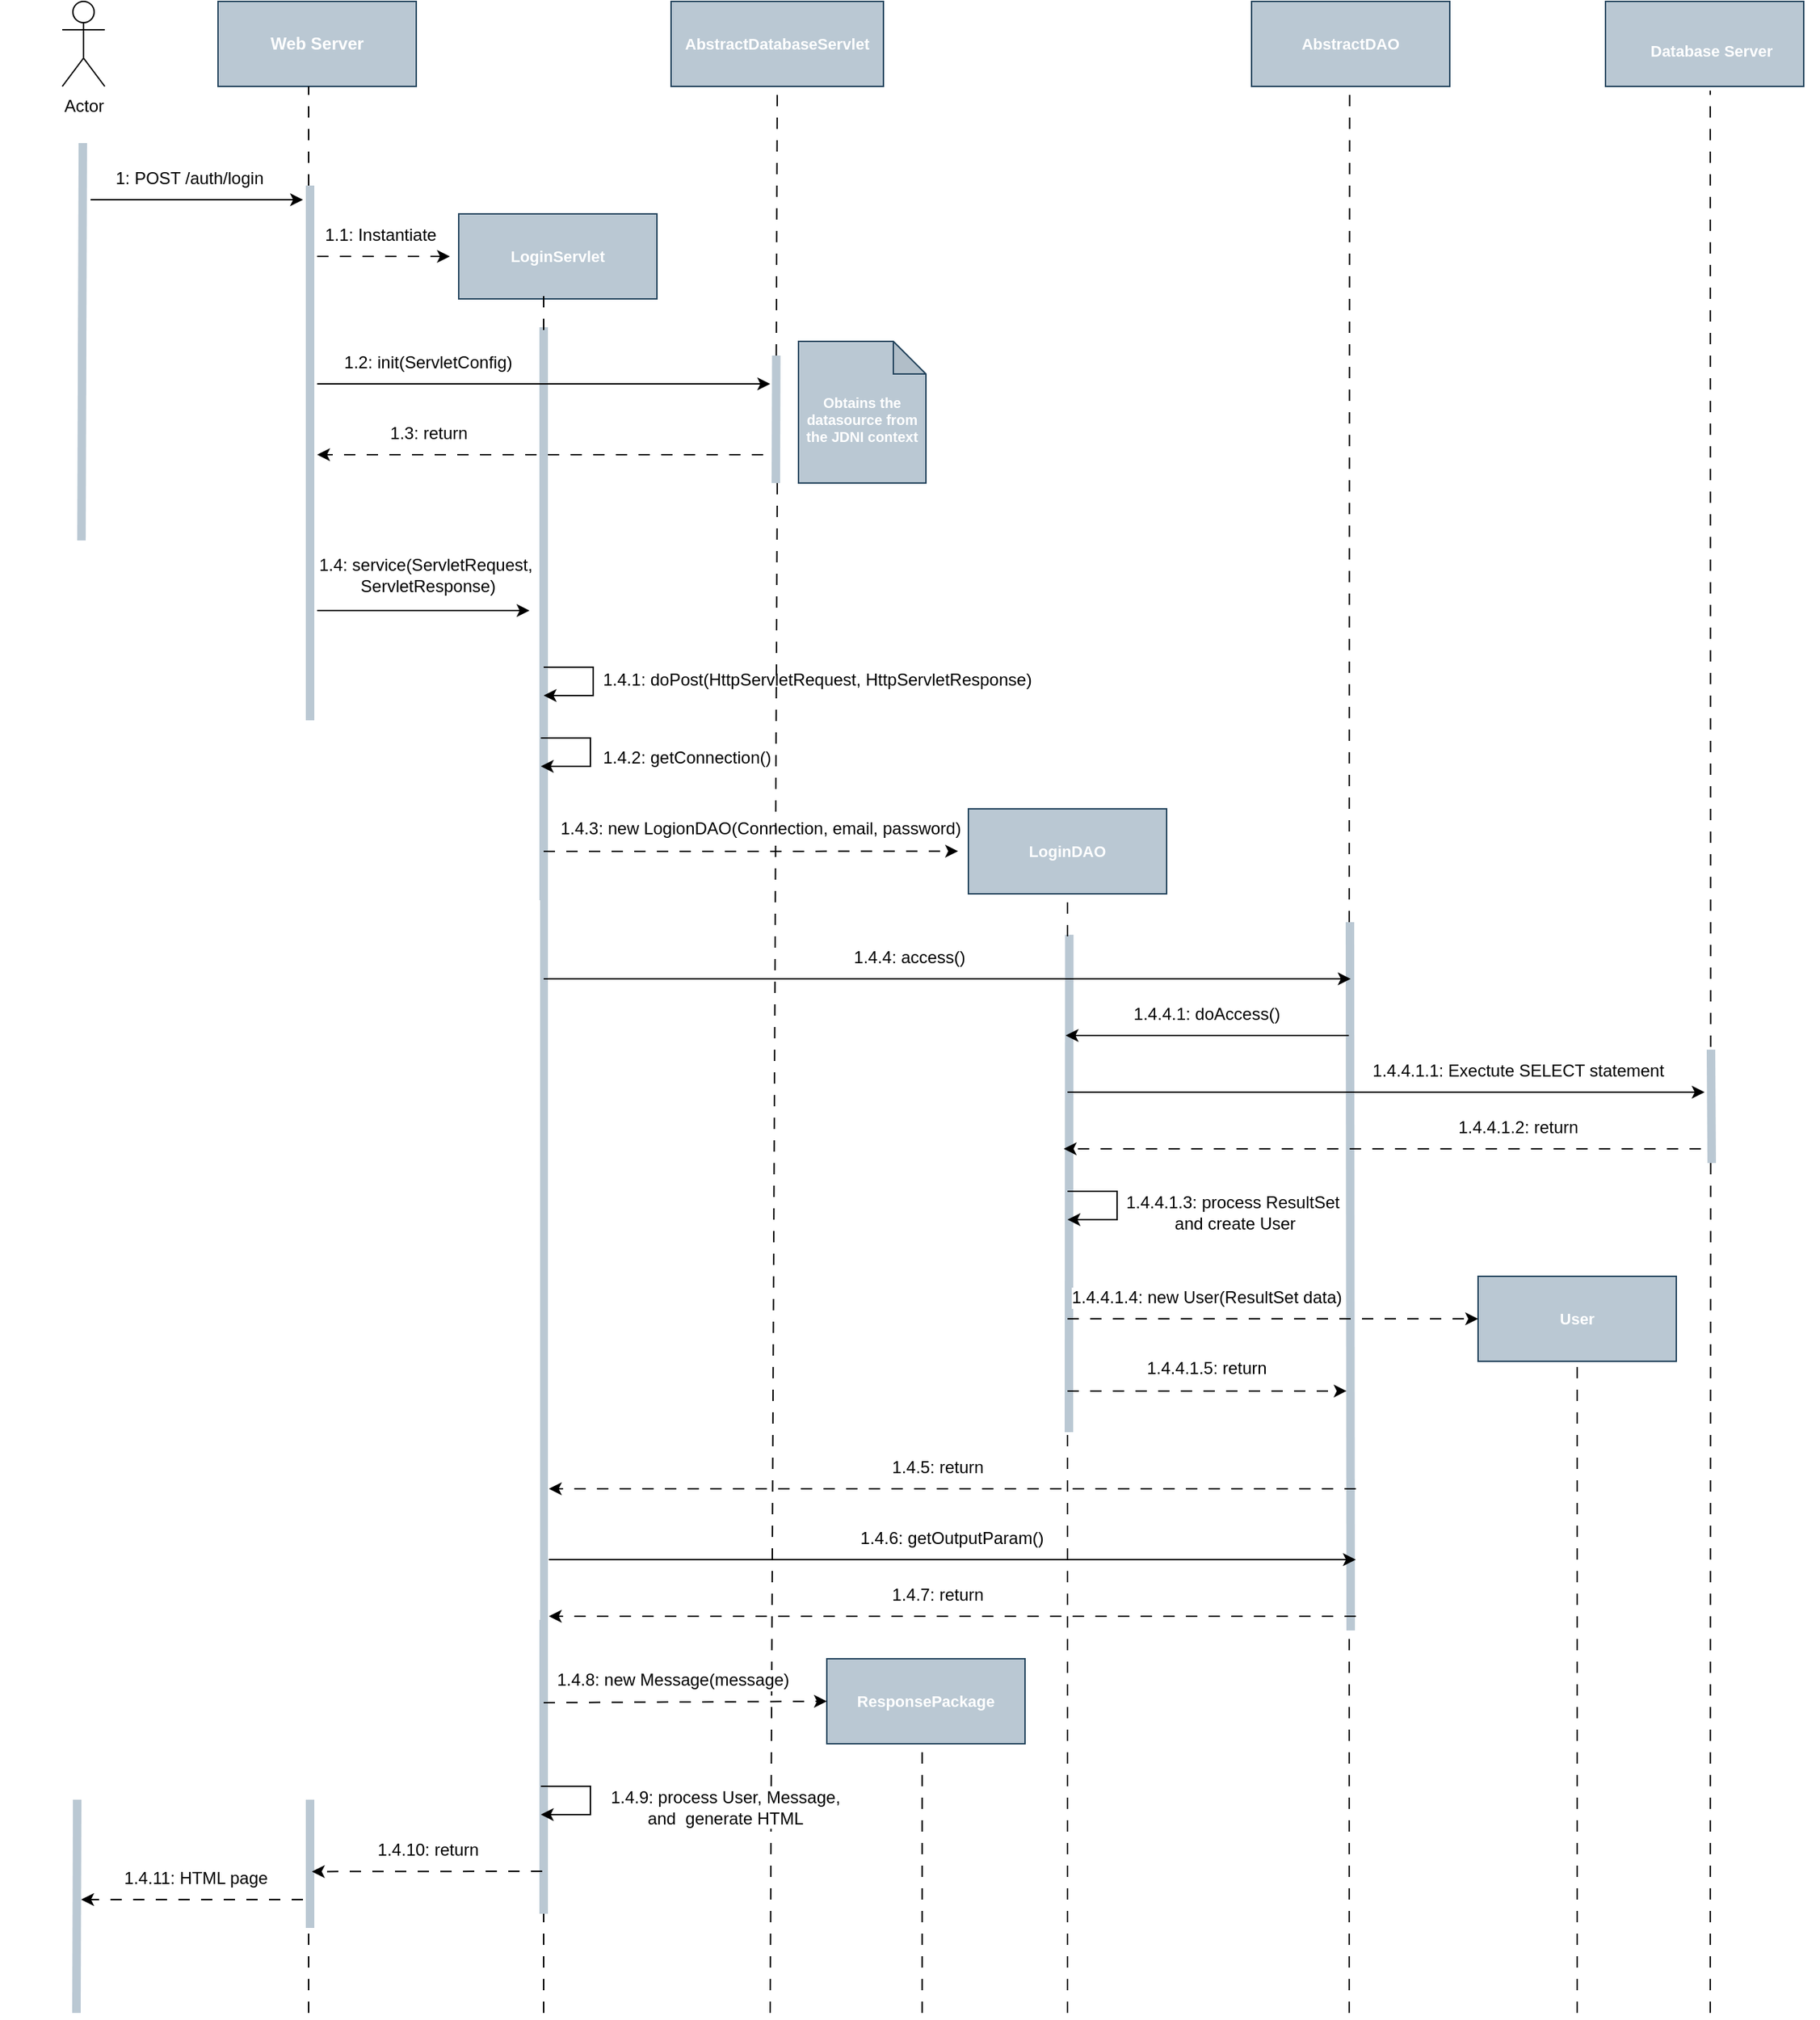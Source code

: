 <mxfile version="24.0.7" type="device">
  <diagram name="Page-1" id="qySFYgVWvKW3WrCdpiaf">
    <mxGraphModel dx="1235" dy="655" grid="1" gridSize="10" guides="1" tooltips="1" connect="1" arrows="1" fold="1" page="1" pageScale="1" pageWidth="850" pageHeight="1100" math="0" shadow="0">
      <root>
        <mxCell id="0" />
        <mxCell id="1" parent="0" />
        <mxCell id="kskQlB_dkP9eEl7HwI4r-2" value="" style="endArrow=none;html=1;rounded=0;strokeWidth=6;fillColor=#bac8d3;strokeColor=#BAC8D3;labelBorderColor=default;fontColor=#FF99FF;targetPerimeterSpacing=0;" edge="1" parent="1">
          <mxGeometry width="50" height="50" relative="1" as="geometry">
            <mxPoint x="80" y="1480" as="sourcePoint" />
            <mxPoint x="84.5" y="160" as="targetPoint" />
          </mxGeometry>
        </mxCell>
        <mxCell id="kskQlB_dkP9eEl7HwI4r-3" value="Actor" style="shape=umlActor;verticalLabelPosition=bottom;verticalAlign=top;html=1;outlineConnect=0;" vertex="1" parent="1">
          <mxGeometry x="70" y="60" width="30" height="60" as="geometry" />
        </mxCell>
        <mxCell id="kskQlB_dkP9eEl7HwI4r-22" value="" style="group" vertex="1" connectable="0" parent="1">
          <mxGeometry x="500" y="60" width="150" height="60" as="geometry" />
        </mxCell>
        <mxCell id="kskQlB_dkP9eEl7HwI4r-128" style="edgeStyle=none;rounded=0;orthogonalLoop=1;jettySize=auto;html=1;exitX=1;exitY=0.75;exitDx=0;exitDy=0;entryX=1;entryY=1;entryDx=0;entryDy=0;strokeColor=#BAC8D3;strokeWidth=4;align=center;verticalAlign=middle;fontFamily=Helvetica;fontSize=11;fontColor=#FF99FF;labelBorderColor=default;labelBackgroundColor=default;endArrow=none;fillColor=#bac8d3;" edge="1" parent="kskQlB_dkP9eEl7HwI4r-22" source="kskQlB_dkP9eEl7HwI4r-23" target="kskQlB_dkP9eEl7HwI4r-24">
          <mxGeometry relative="1" as="geometry" />
        </mxCell>
        <mxCell id="kskQlB_dkP9eEl7HwI4r-23" value="" style="rounded=0;whiteSpace=wrap;html=1;fillColor=#bac8d3;strokeColor=#23445d;" vertex="1" parent="kskQlB_dkP9eEl7HwI4r-22">
          <mxGeometry width="150" height="60" as="geometry" />
        </mxCell>
        <mxCell id="kskQlB_dkP9eEl7HwI4r-24" value="AbstractDatabaseServlet" style="text;html=1;align=center;verticalAlign=middle;whiteSpace=wrap;rounded=0;fillColor=none;fontStyle=1;fontColor=#FFFFFF;fontSize=11;" vertex="1" parent="kskQlB_dkP9eEl7HwI4r-22">
          <mxGeometry x="34.167" y="15" width="81.667" height="30" as="geometry" />
        </mxCell>
        <mxCell id="kskQlB_dkP9eEl7HwI4r-25" value="" style="group" vertex="1" connectable="0" parent="1">
          <mxGeometry x="180" y="60" width="140" height="60" as="geometry" />
        </mxCell>
        <mxCell id="kskQlB_dkP9eEl7HwI4r-26" value="" style="rounded=0;whiteSpace=wrap;html=1;fillColor=#bac8d3;strokeColor=#23445d;" vertex="1" parent="kskQlB_dkP9eEl7HwI4r-25">
          <mxGeometry width="140" height="60" as="geometry" />
        </mxCell>
        <mxCell id="kskQlB_dkP9eEl7HwI4r-27" value="&lt;span style=&quot;font-size: 12px;&quot;&gt;Web Server&lt;/span&gt;" style="text;html=1;align=center;verticalAlign=middle;whiteSpace=wrap;rounded=0;fillColor=none;fontStyle=1;fontColor=#FFFFFF;fontSize=11;" vertex="1" parent="kskQlB_dkP9eEl7HwI4r-25">
          <mxGeometry x="31.889" y="15" width="76.222" height="30" as="geometry" />
        </mxCell>
        <mxCell id="kskQlB_dkP9eEl7HwI4r-39" value="" style="group" vertex="1" connectable="0" parent="1">
          <mxGeometry x="610" y="1230" width="140" height="60" as="geometry" />
        </mxCell>
        <mxCell id="kskQlB_dkP9eEl7HwI4r-40" value="" style="rounded=0;whiteSpace=wrap;html=1;fillColor=#bac8d3;strokeColor=#23445d;" vertex="1" parent="kskQlB_dkP9eEl7HwI4r-39">
          <mxGeometry width="140" height="60" as="geometry" />
        </mxCell>
        <mxCell id="kskQlB_dkP9eEl7HwI4r-41" value="ResponsePackage" style="text;html=1;align=center;verticalAlign=middle;whiteSpace=wrap;rounded=0;fillColor=none;fontStyle=1;fontColor=#FFFFFF;fontSize=11;" vertex="1" parent="kskQlB_dkP9eEl7HwI4r-39">
          <mxGeometry x="31.889" y="15" width="76.222" height="30" as="geometry" />
        </mxCell>
        <mxCell id="kskQlB_dkP9eEl7HwI4r-42" value="" style="group" vertex="1" connectable="0" parent="1">
          <mxGeometry x="910" y="60" width="140" height="60" as="geometry" />
        </mxCell>
        <mxCell id="kskQlB_dkP9eEl7HwI4r-43" value="" style="rounded=0;whiteSpace=wrap;html=1;fillColor=#bac8d3;strokeColor=#23445d;" vertex="1" parent="kskQlB_dkP9eEl7HwI4r-42">
          <mxGeometry width="140" height="60" as="geometry" />
        </mxCell>
        <mxCell id="kskQlB_dkP9eEl7HwI4r-44" value="AbstractDAO" style="text;html=1;align=center;verticalAlign=middle;whiteSpace=wrap;rounded=0;fillColor=none;fontStyle=1;fontColor=#FFFFFF;fontSize=11;" vertex="1" parent="kskQlB_dkP9eEl7HwI4r-42">
          <mxGeometry x="31.889" y="15" width="76.222" height="30" as="geometry" />
        </mxCell>
        <mxCell id="kskQlB_dkP9eEl7HwI4r-140" style="edgeStyle=none;rounded=0;orthogonalLoop=1;jettySize=auto;html=1;entryX=0.5;entryY=1;entryDx=0;entryDy=0;strokeColor=#BAC8D3;strokeWidth=4;align=center;verticalAlign=middle;fontFamily=Helvetica;fontSize=11;fontColor=#FF99FF;labelBorderColor=default;labelBackgroundColor=default;endArrow=none;fillColor=#bac8d3;" edge="1" parent="kskQlB_dkP9eEl7HwI4r-42" source="kskQlB_dkP9eEl7HwI4r-43" target="kskQlB_dkP9eEl7HwI4r-43">
          <mxGeometry relative="1" as="geometry" />
        </mxCell>
        <mxCell id="kskQlB_dkP9eEl7HwI4r-45" value="" style="group" vertex="1" connectable="0" parent="1">
          <mxGeometry x="1160" y="60" width="150" height="70" as="geometry" />
        </mxCell>
        <mxCell id="kskQlB_dkP9eEl7HwI4r-46" value="" style="rounded=0;whiteSpace=wrap;html=1;fillColor=#bac8d3;strokeColor=#23445d;" vertex="1" parent="kskQlB_dkP9eEl7HwI4r-45">
          <mxGeometry width="140" height="60" as="geometry" />
        </mxCell>
        <mxCell id="kskQlB_dkP9eEl7HwI4r-47" value="Database Server" style="text;html=1;align=center;verticalAlign=middle;whiteSpace=wrap;rounded=0;fillColor=none;fontStyle=1;fontColor=#FFFFFF;fontSize=11;" vertex="1" parent="kskQlB_dkP9eEl7HwI4r-45">
          <mxGeometry x="27.09" y="17.5" width="95.83" height="35" as="geometry" />
        </mxCell>
        <mxCell id="kskQlB_dkP9eEl7HwI4r-50" value="" style="endArrow=none;html=1;rounded=0;strokeWidth=6;fillColor=#bac8d3;strokeColor=#BAC8D3;labelBorderColor=default;fontColor=#FF99FF;targetPerimeterSpacing=0;" edge="1" parent="1">
          <mxGeometry width="50" height="50" relative="1" as="geometry">
            <mxPoint x="245" y="1420" as="sourcePoint" />
            <mxPoint x="245" y="190" as="targetPoint" />
          </mxGeometry>
        </mxCell>
        <mxCell id="kskQlB_dkP9eEl7HwI4r-54" value="" style="endArrow=none;html=1;rounded=0;strokeWidth=6;fillColor=#bac8d3;strokeColor=#BAC8D3;labelBorderColor=default;fontColor=#FF99FF;targetPerimeterSpacing=0;" edge="1" parent="1">
          <mxGeometry width="50" height="50" relative="1" as="geometry">
            <mxPoint x="410" y="1410" as="sourcePoint" />
            <mxPoint x="410" y="290" as="targetPoint" />
            <Array as="points" />
          </mxGeometry>
        </mxCell>
        <mxCell id="kskQlB_dkP9eEl7HwI4r-56" value="" style="group" vertex="1" connectable="0" parent="1">
          <mxGeometry x="90" y="170" width="150" height="30" as="geometry" />
        </mxCell>
        <mxCell id="kskQlB_dkP9eEl7HwI4r-1" value="" style="endArrow=classic;html=1;rounded=0;" edge="1" parent="kskQlB_dkP9eEl7HwI4r-56">
          <mxGeometry width="50" height="50" relative="1" as="geometry">
            <mxPoint y="30" as="sourcePoint" />
            <mxPoint x="150" y="30" as="targetPoint" />
          </mxGeometry>
        </mxCell>
        <mxCell id="kskQlB_dkP9eEl7HwI4r-52" value="&lt;span style=&quot;color: rgb(0, 0, 0); font-size: 12px;&quot;&gt;1: POST /auth/login&lt;/span&gt;" style="text;html=1;align=center;verticalAlign=middle;whiteSpace=wrap;rounded=0;fontFamily=Helvetica;fontSize=11;fontColor=#FF99FF;labelBorderColor=none;labelBackgroundColor=default;" vertex="1" parent="kskQlB_dkP9eEl7HwI4r-56">
          <mxGeometry x="10" width="120" height="30" as="geometry" />
        </mxCell>
        <mxCell id="kskQlB_dkP9eEl7HwI4r-61" value="" style="endArrow=none;html=1;rounded=0;strokeWidth=6;fillColor=#bac8d3;strokeColor=#BAC8D3;labelBorderColor=default;fontColor=#FF99FF;targetPerimeterSpacing=0;" edge="1" parent="1">
          <mxGeometry width="50" height="50" relative="1" as="geometry">
            <mxPoint x="574" y="400" as="sourcePoint" />
            <mxPoint x="574.29" y="310" as="targetPoint" />
          </mxGeometry>
        </mxCell>
        <mxCell id="kskQlB_dkP9eEl7HwI4r-63" value="&lt;span style=&quot;color: rgba(0, 0, 0, 0); font-family: monospace; font-size: 0px; text-align: start; background-color: rgb(251, 251, 251);&quot;&gt;%3CmxGraphModel%3E%3Croot%3E%3CmxCell%20id%3D%220%22%2F%3E%3CmxCell%20id%3D%221%22%20parent%3D%220%22%2F%3E%3CmxCell%20id%3D%222%22%20value%3D%22%22%20style%3D%22endArrow%3Dnone%3Bhtml%3D1%3Brounded%3D0%3BstrokeWidth%3D6%3BfillColor%3D%23bac8d3%3BstrokeColor%3D%23BAC8D3%3BlabelBorderColor%3Ddefault%3BfontColor%3D%23FF99FF%3BtargetPerimeterSpacing%3D0%3B%22%20edge%3D%221%22%20parent%3D%221%22%3E%3CmxGeometry%20width%3D%2250%22%20height%3D%2250%22%20relative%3D%221%22%20as%3D%22geometry%22%3E%3CmxPoint%20x%3D%22409.5%22%20y%3D%22840%22%20as%3D%22sourcePoint%22%2F%3E%3CmxPoint%20x%3D%22409.5%22%20y%3D%22220%22%20as%3D%22targetPoint%22%2F%3E%3C%2FmxGeometry%3E%3C%2FmxCell%3E%3C%2Froot%3E%3C%2FmxGraphModel%3E&lt;/span&gt;&lt;span style=&quot;color: rgba(0, 0, 0, 0); font-family: monospace; font-size: 0px; text-align: start; background-color: rgb(251, 251, 251);&quot;&gt;%3CmxGraphModel%3E%3Croot%3E%3CmxCell%20id%3D%220%22%2F%3E%3CmxCell%20id%3D%221%22%20parent%3D%220%22%2F%3E%3CmxCell%20id%3D%222%22%20value%3D%22%22%20style%3D%22endArrow%3Dnone%3Bhtml%3D1%3Brounded%3D0%3BstrokeWidth%3D6%3BfillColor%3D%23bac8d3%3BstrokeColor%3D%23BAC8D3%3BlabelBorderColor%3Ddefault%3BfontColor%3D%23FF99FF%3BtargetPerimeterSpacing%3D0%3B%22%20edge%3D%221%22%20parent%3D%221%22%3E%3CmxGeometry%20width%3D%2250%22%20height%3D%2250%22%20relative%3D%221%22%20as%3D%22geometry%22%3E%3CmxPoint%20x%3D%22409.5%22%20y%3D%22840%22%20as%3D%22sourcePoint%22%2F%3E%3CmxPoint%20x%3D%22409.5%22%20y%3D%22220%22%20as%3D%22targetPoint%22%2F%3E%3C%2FmxGeometry%3E%3C%2FmxCell%3E%3C%2Froot%3E%3C%2FmxGraphModel%3E&lt;/span&gt;" style="endArrow=classic;html=1;rounded=0;" edge="1" parent="1">
          <mxGeometry width="50" height="50" relative="1" as="geometry">
            <mxPoint x="250" y="330" as="sourcePoint" />
            <mxPoint x="570" y="330" as="targetPoint" />
          </mxGeometry>
        </mxCell>
        <mxCell id="kskQlB_dkP9eEl7HwI4r-64" value="&lt;span style=&quot;color: rgb(0, 0, 0); font-size: 12px;&quot;&gt;1.2: init(ServletConfig)&lt;/span&gt;" style="text;html=1;align=center;verticalAlign=middle;whiteSpace=wrap;rounded=0;fontFamily=Helvetica;fontSize=11;fontColor=#FF99FF;labelBorderColor=none;labelBackgroundColor=default;" vertex="1" parent="1">
          <mxGeometry x="190.003" y="300" width="277.333" height="30" as="geometry" />
        </mxCell>
        <mxCell id="kskQlB_dkP9eEl7HwI4r-65" value="&lt;span style=&quot;color: rgba(0, 0, 0, 0); font-family: monospace; font-size: 0px; text-align: start; background-color: rgb(251, 251, 251);&quot;&gt;%3CmxGraphModel%3E%3Croot%3E%3CmxCell%20id%3D%220%22%2F%3E%3CmxCell%20id%3D%221%22%20parent%3D%220%22%2F%3E%3CmxCell%20id%3D%222%22%20value%3D%22%22%20style%3D%22endArrow%3Dnone%3Bhtml%3D1%3Brounded%3D0%3BstrokeWidth%3D6%3BfillColor%3D%23bac8d3%3BstrokeColor%3D%23BAC8D3%3BlabelBorderColor%3Ddefault%3BfontColor%3D%23FF99FF%3BtargetPerimeterSpacing%3D0%3B%22%20edge%3D%221%22%20parent%3D%221%22%3E%3CmxGeometry%20width%3D%2250%22%20height%3D%2250%22%20relative%3D%221%22%20as%3D%22geometry%22%3E%3CmxPoint%20x%3D%22409.5%22%20y%3D%22840%22%20as%3D%22sourcePoint%22%2F%3E%3CmxPoint%20x%3D%22409.5%22%20y%3D%22220%22%20as%3D%22targetPoint%22%2F%3E%3C%2FmxGeometry%3E%3C%2FmxCell%3E%3C%2Froot%3E%3C%2FmxGraphModel%3E&lt;/span&gt;&lt;span style=&quot;color: rgba(0, 0, 0, 0); font-family: monospace; font-size: 0px; text-align: start; background-color: rgb(251, 251, 251);&quot;&gt;%3CmxGraphModel%3E%3Croot%3E%3CmxCell%20id%3D%220%22%2F%3E%3CmxCell%20id%3D%221%22%20parent%3D%220%22%2F%3E%3CmxCell%20id%3D%222%22%20value%3D%22%22%20style%3D%22endArrow%3Dnone%3Bhtml%3D1%3Brounded%3D0%3BstrokeWidth%3D6%3BfillColor%3D%23bac8d3%3BstrokeColor%3D%23BAC8D3%3BlabelBorderColor%3Ddefault%3BfontColor%3D%23FF99FF%3BtargetPerimeterSpacing%3D0%3B%22%20edge%3D%221%22%20parent%3D%221%22%3E%3CmxGeometry%20width%3D%2250%22%20height%3D%2250%22%20relative%3D%221%22%20as%3D%22geometry%22%3E%3CmxPoint%20x%3D%22409.5%22%20y%3D%22840%22%20as%3D%22sourcePoint%22%2F%3E%3CmxPoint%20x%3D%22409.5%22%20y%3D%22220%22%20as%3D%22targetPoint%22%2F%3E%3C%2FmxGeometry%3E%3C%2FmxCell%3E%3C%2Froot%3E%3C%2FmxGraphModel%3E&lt;/span&gt;" style="endArrow=classic;html=1;rounded=0;dashed=1;strokeColor=none;dashPattern=8 8;" edge="1" parent="1">
          <mxGeometry width="50" height="50" relative="1" as="geometry">
            <mxPoint x="570" y="350" as="sourcePoint" />
            <mxPoint x="250" y="350" as="targetPoint" />
          </mxGeometry>
        </mxCell>
        <mxCell id="kskQlB_dkP9eEl7HwI4r-58" value="" style="endArrow=classic;html=1;rounded=0;dashed=1;dashPattern=8 8;" edge="1" parent="1">
          <mxGeometry width="50" height="50" relative="1" as="geometry">
            <mxPoint x="250" y="240" as="sourcePoint" />
            <mxPoint x="343.75" y="240" as="targetPoint" />
          </mxGeometry>
        </mxCell>
        <mxCell id="kskQlB_dkP9eEl7HwI4r-59" value="&lt;span style=&quot;color: rgb(0, 0, 0); font-size: 12px;&quot;&gt;1.1: Instantiate&lt;/span&gt;" style="text;html=1;align=center;verticalAlign=middle;whiteSpace=wrap;rounded=0;fontFamily=Helvetica;fontSize=11;fontColor=#FF99FF;labelBorderColor=none;labelBackgroundColor=default;" vertex="1" parent="1">
          <mxGeometry x="250" y="210" width="90" height="30" as="geometry" />
        </mxCell>
        <mxCell id="kskQlB_dkP9eEl7HwI4r-28" value="" style="group" vertex="1" connectable="0" parent="1">
          <mxGeometry x="350" y="210" width="140" height="60" as="geometry" />
        </mxCell>
        <mxCell id="kskQlB_dkP9eEl7HwI4r-29" value="" style="rounded=0;whiteSpace=wrap;html=1;fillColor=#bac8d3;strokeColor=#23445d;" vertex="1" parent="kskQlB_dkP9eEl7HwI4r-28">
          <mxGeometry width="140" height="60" as="geometry" />
        </mxCell>
        <mxCell id="kskQlB_dkP9eEl7HwI4r-30" value="LoginServlet" style="text;html=1;align=center;verticalAlign=middle;whiteSpace=wrap;rounded=0;fillColor=none;fontStyle=1;fontColor=#FFFFFF;fontSize=11;" vertex="1" parent="kskQlB_dkP9eEl7HwI4r-28">
          <mxGeometry x="31.889" y="15" width="76.222" height="30" as="geometry" />
        </mxCell>
        <mxCell id="kskQlB_dkP9eEl7HwI4r-66" value="&lt;span style=&quot;color: rgba(0, 0, 0, 0); font-family: monospace; font-size: 0px; text-align: start; background-color: rgb(251, 251, 251);&quot;&gt;%3CmxGraphModel%3E%3Croot%3E%3CmxCell%20id%3D%220%22%2F%3E%3CmxCell%20id%3D%221%22%20parent%3D%220%22%2F%3E%3CmxCell%20id%3D%222%22%20value%3D%22%22%20style%3D%22endArrow%3Dnone%3Bhtml%3D1%3Brounded%3D0%3BstrokeWidth%3D6%3BfillColor%3D%23bac8d3%3BstrokeColor%3D%23BAC8D3%3BlabelBorderColor%3Ddefault%3BfontColor%3D%23FF99FF%3BtargetPerimeterSpacing%3D0%3B%22%20edge%3D%221%22%20parent%3D%221%22%3E%3CmxGeometry%20width%3D%2250%22%20height%3D%2250%22%20relative%3D%221%22%20as%3D%22geometry%22%3E%3CmxPoint%20x%3D%22409.5%22%20y%3D%22840%22%20as%3D%22sourcePoint%22%2F%3E%3CmxPoint%20x%3D%22409.5%22%20y%3D%22220%22%20as%3D%22targetPoint%22%2F%3E%3C%2FmxGeometry%3E%3C%2FmxCell%3E%3C%2Froot%3E%3C%2FmxGraphModel%3E&lt;/span&gt;&lt;span style=&quot;color: rgba(0, 0, 0, 0); font-family: monospace; font-size: 0px; text-align: start; background-color: rgb(251, 251, 251);&quot;&gt;%3CmxGraphModel%3E%3Croot%3E%3CmxCell%20id%3D%220%22%2F%3E%3CmxCell%20id%3D%221%22%20parent%3D%220%22%2F%3E%3CmxCell%20id%3D%222%22%20value%3D%22%22%20style%3D%22endArrow%3Dnone%3Bhtml%3D1%3Brounded%3D0%3BstrokeWidth%3D6%3BfillColor%3D%23bac8d3%3BstrokeColor%3D%23BAC8D3%3BlabelBorderColor%3Ddefault%3BfontColor%3D%23FF99FF%3BtargetPerimeterSpacing%3D0%3B%22%20edge%3D%221%22%20parent%3D%221%22%3E%3CmxGeometry%20width%3D%2250%22%20height%3D%2250%22%20relative%3D%221%22%20as%3D%22geometry%22%3E%3CmxPoint%20x%3D%22409.5%22%20y%3D%22840%22%20as%3D%22sourcePoint%22%2F%3E%3CmxPoint%20x%3D%22409.5%22%20y%3D%22220%22%20as%3D%22targetPoint%22%2F%3E%3C%2FmxGeometry%3E%3C%2FmxCell%3E%3C%2Froot%3E%3C%2FmxGraphModel%3E&lt;/span&gt;" style="endArrow=classic;html=1;rounded=0;dashed=1;dashPattern=8 8;" edge="1" parent="1">
          <mxGeometry width="50" height="50" relative="1" as="geometry">
            <mxPoint x="565" y="380" as="sourcePoint" />
            <mxPoint x="250" y="380" as="targetPoint" />
          </mxGeometry>
        </mxCell>
        <mxCell id="kskQlB_dkP9eEl7HwI4r-67" value="&lt;span style=&quot;color: rgb(0, 0, 0); font-size: 12px;&quot;&gt;1.3: return&lt;/span&gt;" style="text;html=1;align=center;verticalAlign=middle;whiteSpace=wrap;rounded=0;fontFamily=Helvetica;fontSize=11;fontColor=#FF99FF;labelBorderColor=none;labelBackgroundColor=default;" vertex="1" parent="1">
          <mxGeometry x="283.67" y="350" width="90" height="30" as="geometry" />
        </mxCell>
        <mxCell id="kskQlB_dkP9eEl7HwI4r-73" value="" style="group" vertex="1" connectable="0" parent="1">
          <mxGeometry x="590" y="300" width="90" height="100" as="geometry" />
        </mxCell>
        <mxCell id="kskQlB_dkP9eEl7HwI4r-68" value="" style="shape=note;whiteSpace=wrap;html=1;backgroundOutline=1;darkOpacity=0.05;fontFamily=Helvetica;fontSize=11;labelBorderColor=default;labelBackgroundColor=default;strokeColor=#23445d;fillColor=#bac8d3;size=23;" vertex="1" parent="kskQlB_dkP9eEl7HwI4r-73">
          <mxGeometry width="90" height="100" as="geometry" />
        </mxCell>
        <mxCell id="kskQlB_dkP9eEl7HwI4r-69" value="&#xa;&lt;span style=&quot;font-family: Helvetica; font-size: 10px; font-style: normal; font-variant-ligatures: normal; font-variant-caps: normal; letter-spacing: normal; orphans: 2; text-indent: 0px; text-transform: none; widows: 2; word-spacing: 0px; -webkit-text-stroke-width: 0px; white-space: normal; text-decoration-thickness: initial; text-decoration-style: initial; text-decoration-color: initial; float: none; display: inline !important;&quot;&gt;Obtains the datasource from the JDNI context&lt;/span&gt;&#xa;&#xa;" style="text;html=1;align=center;verticalAlign=middle;whiteSpace=wrap;rounded=0;fontFamily=Helvetica;fontSize=10;labelBorderColor=none;labelBackgroundColor=#bac8d3;spacing=0;fillColor=#bac8d3;strokeColor=#23445d;fontColor=#ffffff;fontStyle=1" vertex="1" parent="kskQlB_dkP9eEl7HwI4r-73">
          <mxGeometry x="6" y="60" width="78" height="1" as="geometry" />
        </mxCell>
        <mxCell id="kskQlB_dkP9eEl7HwI4r-74" value="&lt;span style=&quot;color: rgba(0, 0, 0, 0); font-family: monospace; font-size: 0px; text-align: start; background-color: rgb(251, 251, 251);&quot;&gt;%3CmxGraphModel%3E%3Croot%3E%3CmxCell%20id%3D%220%22%2F%3E%3CmxCell%20id%3D%221%22%20parent%3D%220%22%2F%3E%3CmxCell%20id%3D%222%22%20value%3D%22%22%20style%3D%22endArrow%3Dnone%3Bhtml%3D1%3Brounded%3D0%3BstrokeWidth%3D6%3BfillColor%3D%23bac8d3%3BstrokeColor%3D%23BAC8D3%3BlabelBorderColor%3Ddefault%3BfontColor%3D%23FF99FF%3BtargetPerimeterSpacing%3D0%3B%22%20edge%3D%221%22%20parent%3D%221%22%3E%3CmxGeometry%20width%3D%2250%22%20height%3D%2250%22%20relative%3D%221%22%20as%3D%22geometry%22%3E%3CmxPoint%20x%3D%22409.5%22%20y%3D%22840%22%20as%3D%22sourcePoint%22%2F%3E%3CmxPoint%20x%3D%22409.5%22%20y%3D%22220%22%20as%3D%22targetPoint%22%2F%3E%3C%2FmxGeometry%3E%3C%2FmxCell%3E%3C%2Froot%3E%3C%2FmxGraphModel%3E&lt;/span&gt;&lt;span style=&quot;color: rgba(0, 0, 0, 0); font-family: monospace; font-size: 0px; text-align: start; background-color: rgb(251, 251, 251);&quot;&gt;%3CmxGraphModel%3E%3Croot%3E%3CmxCell%20id%3D%220%22%2F%3E%3CmxCell%20id%3D%221%22%20parent%3D%220%22%2F%3E%3CmxCell%20id%3D%222%22%20value%3D%22%22%20style%3D%22endArrow%3Dnone%3Bhtml%3D1%3Brounded%3D0%3BstrokeWidth%3D6%3BfillColor%3D%23bac8d3%3BstrokeColor%3D%23BAC8D3%3BlabelBorderColor%3Ddefault%3BfontColor%3D%23FF99FF%3BtargetPerimeterSpacing%3D0%3B%22%20edge%3D%221%22%20parent%3D%221%22%3E%3CmxGeometry%20width%3D%2250%22%20height%3D%2250%22%20relative%3D%221%22%20as%3D%22geometry%22%3E%3CmxPoint%20x%3D%22409.5%22%20y%3D%22840%22%20as%3D%22sourcePoint%22%2F%3E%3CmxPoint%20x%3D%22409.5%22%20y%3D%22220%22%20as%3D%22targetPoint%22%2F%3E%3C%2FmxGeometry%3E%3C%2FmxCell%3E%3C%2Froot%3E%3C%2FmxGraphModel%3E&lt;/span&gt;" style="endArrow=classic;html=1;rounded=0;" edge="1" parent="1">
          <mxGeometry width="50" height="50" relative="1" as="geometry">
            <mxPoint x="250" y="490" as="sourcePoint" />
            <mxPoint x="400" y="490" as="targetPoint" />
          </mxGeometry>
        </mxCell>
        <mxCell id="kskQlB_dkP9eEl7HwI4r-75" value="&lt;span style=&quot;color: rgb(0, 0, 0); font-size: 12px;&quot;&gt;1.4: service(ServletRequest,&amp;nbsp;&lt;/span&gt;&lt;div&gt;&lt;span style=&quot;color: rgb(0, 0, 0); font-size: 12px;&quot;&gt;ServletResponse)&lt;/span&gt;&lt;/div&gt;" style="text;html=1;align=center;verticalAlign=middle;whiteSpace=wrap;rounded=0;fontFamily=Helvetica;fontSize=11;fontColor=#FF99FF;labelBorderColor=none;labelBackgroundColor=default;" vertex="1" parent="1">
          <mxGeometry x="190" y="450" width="277.33" height="30" as="geometry" />
        </mxCell>
        <mxCell id="kskQlB_dkP9eEl7HwI4r-80" value="&lt;span style=&quot;color: rgba(0, 0, 0, 0); font-family: monospace; font-size: 0px; text-align: start; background-color: rgb(251, 251, 251);&quot;&gt;%3CmxGraphModel%3E%3Croot%3E%3CmxCell%20id%3D%220%22%2F%3E%3CmxCell%20id%3D%221%22%20parent%3D%220%22%2F%3E%3CmxCell%20id%3D%222%22%20value%3D%22%22%20style%3D%22endArrow%3Dnone%3Bhtml%3D1%3Brounded%3D0%3BstrokeWidth%3D6%3BfillColor%3D%23bac8d3%3BstrokeColor%3D%23BAC8D3%3BlabelBorderColor%3Ddefault%3BfontColor%3D%23FF99FF%3BtargetPerimeterSpacing%3D0%3B%22%20edge%3D%221%22%20parent%3D%221%22%3E%3CmxGeometry%20width%3D%2250%22%20height%3D%2250%22%20relative%3D%221%22%20as%3D%22geometry%22%3E%3CmxPoint%20x%3D%22409.5%22%20y%3D%22840%22%20as%3D%22sourcePoint%22%2F%3E%3CmxPoint%20x%3D%22409.5%22%20y%3D%22220%22%20as%3D%22targetPoint%22%2F%3E%3C%2FmxGeometry%3E%3C%2FmxCell%3E%3C%2Froot%3E%3C%2FmxGraphModel%3E&lt;/span&gt;&lt;span style=&quot;color: rgba(0, 0, 0, 0); font-family: monospace; font-size: 0px; text-align: start; background-color: rgb(251, 251, 251);&quot;&gt;%3CmxGraphModel%3E%3Croot%3E%3CmxCell%20id%3D%220%22%2F%3E%3CmxCell%20id%3D%221%22%20parent%3D%220%22%2F%3E%3CmxCell%20id%3D%222%22%20value%3D%22%22%20style%3D%22endArrow%3Dnone%3Bhtml%3D1%3Brounded%3D0%3BstrokeWidth%3D6%3BfillColor%3D%23bac8d3%3BstrokeColor%3D%23BAC8D3%3BlabelBorderColor%3Ddefault%3BfontColor%3D%23FF99FF%3BtargetPerimeterSpacing%3D0%3B%22%20edge%3D%221%22%20parent%3D%221%22%3E%3CmxGeometry%20width%3D%2250%22%20height%3D%2250%22%20relative%3D%221%22%20as%3D%22geometry%22%3E%3CmxPoint%20x%3D%22409.5%22%20y%3D%22840%22%20as%3D%22sourcePoint%22%2F%3E%3CmxPoint%20x%3D%22409.5%22%20y%3D%22220%22%20as%3D%22targetPoint%22%2F%3E%3C%2FmxGeometry%3E%3C%2FmxCell%3E%3C%2Froot%3E%3C%2FmxGraphModel%3E&lt;/span&gt;" style="endArrow=classic;html=1;rounded=0;" edge="1" parent="1">
          <mxGeometry x="0.023" y="-10" width="50" height="50" relative="1" as="geometry">
            <mxPoint x="410" y="530" as="sourcePoint" />
            <mxPoint x="410" y="550" as="targetPoint" />
            <Array as="points">
              <mxPoint x="445" y="530" />
              <mxPoint x="445" y="550" />
            </Array>
            <mxPoint as="offset" />
          </mxGeometry>
        </mxCell>
        <mxCell id="kskQlB_dkP9eEl7HwI4r-81" value="&lt;span style=&quot;font-family: Helvetica; font-style: normal; font-variant-ligatures: normal; font-variant-caps: normal; font-weight: 400; letter-spacing: normal; orphans: 2; text-align: center; text-indent: 0px; text-transform: none; widows: 2; word-spacing: 0px; -webkit-text-stroke-width: 0px; white-space: normal; text-decoration-thickness: initial; text-decoration-style: initial; text-decoration-color: initial; color: rgb(0, 0, 0); font-size: 12px;&quot;&gt;1.4.1: doPost(HttpServletRequest,&amp;nbsp;&lt;/span&gt;&lt;span style=&quot;color: rgb(0, 0, 0); font-size: 12px; text-align: center;&quot;&gt;HttpServletResponse)&lt;/span&gt;" style="text;whiteSpace=wrap;html=1;fontFamily=Helvetica;fontSize=11;fontColor=#FF99FF;labelBorderColor=none;labelBackgroundColor=default;" vertex="1" parent="1">
          <mxGeometry x="450" y="525" width="310" height="50" as="geometry" />
        </mxCell>
        <mxCell id="kskQlB_dkP9eEl7HwI4r-83" value="&lt;span style=&quot;color: rgba(0, 0, 0, 0); font-family: monospace; font-size: 0px; text-align: start; background-color: rgb(251, 251, 251);&quot;&gt;%3CmxGraphModel%3E%3Croot%3E%3CmxCell%20id%3D%220%22%2F%3E%3CmxCell%20id%3D%221%22%20parent%3D%220%22%2F%3E%3CmxCell%20id%3D%222%22%20value%3D%22%22%20style%3D%22endArrow%3Dnone%3Bhtml%3D1%3Brounded%3D0%3BstrokeWidth%3D6%3BfillColor%3D%23bac8d3%3BstrokeColor%3D%23BAC8D3%3BlabelBorderColor%3Ddefault%3BfontColor%3D%23FF99FF%3BtargetPerimeterSpacing%3D0%3B%22%20edge%3D%221%22%20parent%3D%221%22%3E%3CmxGeometry%20width%3D%2250%22%20height%3D%2250%22%20relative%3D%221%22%20as%3D%22geometry%22%3E%3CmxPoint%20x%3D%22409.5%22%20y%3D%22840%22%20as%3D%22sourcePoint%22%2F%3E%3CmxPoint%20x%3D%22409.5%22%20y%3D%22220%22%20as%3D%22targetPoint%22%2F%3E%3C%2FmxGeometry%3E%3C%2FmxCell%3E%3C%2Froot%3E%3C%2FmxGraphModel%3E&lt;/span&gt;&lt;span style=&quot;color: rgba(0, 0, 0, 0); font-family: monospace; font-size: 0px; text-align: start; background-color: rgb(251, 251, 251);&quot;&gt;%3CmxGraphModel%3E%3Croot%3E%3CmxCell%20id%3D%220%22%2F%3E%3CmxCell%20id%3D%221%22%20parent%3D%220%22%2F%3E%3CmxCell%20id%3D%222%22%20value%3D%22%22%20style%3D%22endArrow%3Dnone%3Bhtml%3D1%3Brounded%3D0%3BstrokeWidth%3D6%3BfillColor%3D%23bac8d3%3BstrokeColor%3D%23BAC8D3%3BlabelBorderColor%3Ddefault%3BfontColor%3D%23FF99FF%3BtargetPerimeterSpacing%3D0%3B%22%20edge%3D%221%22%20parent%3D%221%22%3E%3CmxGeometry%20width%3D%2250%22%20height%3D%2250%22%20relative%3D%221%22%20as%3D%22geometry%22%3E%3CmxPoint%20x%3D%22409.5%22%20y%3D%22840%22%20as%3D%22sourcePoint%22%2F%3E%3CmxPoint%20x%3D%22409.5%22%20y%3D%22220%22%20as%3D%22targetPoint%22%2F%3E%3C%2FmxGeometry%3E%3C%2FmxCell%3E%3C%2Froot%3E%3C%2FmxGraphModel%3E&lt;/span&gt;" style="endArrow=classic;html=1;rounded=0;" edge="1" parent="1">
          <mxGeometry x="0.023" y="-10" width="50" height="50" relative="1" as="geometry">
            <mxPoint x="408" y="580" as="sourcePoint" />
            <mxPoint x="408" y="600" as="targetPoint" />
            <Array as="points">
              <mxPoint x="443" y="580" />
              <mxPoint x="443" y="600" />
            </Array>
            <mxPoint as="offset" />
          </mxGeometry>
        </mxCell>
        <mxCell id="kskQlB_dkP9eEl7HwI4r-84" value="&lt;span style=&quot;font-family: Helvetica; font-style: normal; font-variant-ligatures: normal; font-variant-caps: normal; font-weight: 400; letter-spacing: normal; orphans: 2; text-align: center; text-indent: 0px; text-transform: none; widows: 2; word-spacing: 0px; -webkit-text-stroke-width: 0px; white-space: normal; text-decoration-thickness: initial; text-decoration-style: initial; text-decoration-color: initial; color: rgb(0, 0, 0); font-size: 12px;&quot;&gt;1.4.2: getConnection()&lt;/span&gt;" style="text;whiteSpace=wrap;html=1;fontFamily=Helvetica;fontSize=11;fontColor=#FF99FF;labelBorderColor=none;labelBackgroundColor=default;" vertex="1" parent="1">
          <mxGeometry x="450" y="580" width="190" height="30" as="geometry" />
        </mxCell>
        <mxCell id="kskQlB_dkP9eEl7HwI4r-85" value="&lt;span style=&quot;color: rgba(0, 0, 0, 0); font-family: monospace; font-size: 0px; text-align: start; background-color: rgb(251, 251, 251);&quot;&gt;%3CmxGraphModel%3E%3Croot%3E%3CmxCell%20id%3D%220%22%2F%3E%3CmxCell%20id%3D%221%22%20parent%3D%220%22%2F%3E%3CmxCell%20id%3D%222%22%20value%3D%22%22%20style%3D%22endArrow%3Dnone%3Bhtml%3D1%3Brounded%3D0%3BstrokeWidth%3D6%3BfillColor%3D%23bac8d3%3BstrokeColor%3D%23BAC8D3%3BlabelBorderColor%3Ddefault%3BfontColor%3D%23FF99FF%3BtargetPerimeterSpacing%3D0%3B%22%20edge%3D%221%22%20parent%3D%221%22%3E%3CmxGeometry%20width%3D%2250%22%20height%3D%2250%22%20relative%3D%221%22%20as%3D%22geometry%22%3E%3CmxPoint%20x%3D%22409.5%22%20y%3D%22840%22%20as%3D%22sourcePoint%22%2F%3E%3CmxPoint%20x%3D%22409.5%22%20y%3D%22220%22%20as%3D%22targetPoint%22%2F%3E%3C%2FmxGeometry%3E%3C%2FmxCell%3E%3C%2Froot%3E%3C%2FmxGraphModel%3E&lt;/span&gt;&lt;span style=&quot;color: rgba(0, 0, 0, 0); font-family: monospace; font-size: 0px; text-align: start; background-color: rgb(251, 251, 251);&quot;&gt;%3CmxGraphModel%3E%3Croot%3E%3CmxCell%20id%3D%220%22%2F%3E%3CmxCell%20id%3D%221%22%20parent%3D%220%22%2F%3E%3CmxCell%20id%3D%222%22%20value%3D%22%22%20style%3D%22endArrow%3Dnone%3Bhtml%3D1%3Brounded%3D0%3BstrokeWidth%3D6%3BfillColor%3D%23bac8d3%3BstrokeColor%3D%23BAC8D3%3BlabelBorderColor%3Ddefault%3BfontColor%3D%23FF99FF%3BtargetPerimeterSpacing%3D0%3B%22%20edge%3D%221%22%20parent%3D%221%22%3E%3CmxGeometry%20width%3D%2250%22%20height%3D%2250%22%20relative%3D%221%22%20as%3D%22geometry%22%3E%3CmxPoint%20x%3D%22409.5%22%20y%3D%22840%22%20as%3D%22sourcePoint%22%2F%3E%3CmxPoint%20x%3D%22409.5%22%20y%3D%22220%22%20as%3D%22targetPoint%22%2F%3E%3C%2FmxGeometry%3E%3C%2FmxCell%3E%3C%2Froot%3E%3C%2FmxGraphModel%3E&lt;/span&gt;" style="endArrow=classic;html=1;rounded=0;dashed=1;dashPattern=8 8;" edge="1" parent="1">
          <mxGeometry width="50" height="50" relative="1" as="geometry">
            <mxPoint x="410" y="660" as="sourcePoint" />
            <mxPoint x="702.67" y="659.91" as="targetPoint" />
          </mxGeometry>
        </mxCell>
        <mxCell id="kskQlB_dkP9eEl7HwI4r-86" value="" style="group" vertex="1" connectable="0" parent="1">
          <mxGeometry x="720" y="630" width="140" height="60" as="geometry" />
        </mxCell>
        <mxCell id="kskQlB_dkP9eEl7HwI4r-87" value="" style="rounded=0;whiteSpace=wrap;html=1;fillColor=#bac8d3;strokeColor=#23445d;" vertex="1" parent="kskQlB_dkP9eEl7HwI4r-86">
          <mxGeometry x="-10" width="140" height="60" as="geometry" />
        </mxCell>
        <mxCell id="kskQlB_dkP9eEl7HwI4r-88" value="LoginDAO" style="text;html=1;align=center;verticalAlign=middle;whiteSpace=wrap;rounded=0;fillColor=none;fontStyle=1;fontColor=#FFFFFF;fontSize=11;" vertex="1" parent="kskQlB_dkP9eEl7HwI4r-86">
          <mxGeometry x="21.889" y="15" width="76.222" height="30" as="geometry" />
        </mxCell>
        <mxCell id="kskQlB_dkP9eEl7HwI4r-89" value="&lt;span style=&quot;font-family: Helvetica; font-style: normal; font-variant-ligatures: normal; font-variant-caps: normal; font-weight: 400; letter-spacing: normal; orphans: 2; text-align: center; text-indent: 0px; text-transform: none; widows: 2; word-spacing: 0px; -webkit-text-stroke-width: 0px; white-space: normal; text-decoration-thickness: initial; text-decoration-style: initial; text-decoration-color: initial; color: rgb(0, 0, 0); font-size: 12px;&quot;&gt;1.4.3: new LogionDAO(Connection,&amp;nbsp;&lt;/span&gt;&lt;span style=&quot;color: rgb(0, 0, 0); font-size: 12px; text-align: center;&quot;&gt;email, password)&lt;/span&gt;" style="text;whiteSpace=wrap;html=1;fontFamily=Helvetica;fontSize=11;fontColor=#FF99FF;labelBorderColor=none;labelBackgroundColor=default;" vertex="1" parent="kskQlB_dkP9eEl7HwI4r-86">
          <mxGeometry x="-300" width="340" height="30" as="geometry" />
        </mxCell>
        <mxCell id="kskQlB_dkP9eEl7HwI4r-90" value="" style="endArrow=none;html=1;rounded=0;strokeWidth=6;fillColor=#bac8d3;strokeColor=#BAC8D3;labelBorderColor=default;fontColor=#FF99FF;targetPerimeterSpacing=0;entryX=0.906;entryY=-0.038;entryDx=0;entryDy=0;entryPerimeter=0;" edge="1" parent="1" target="kskQlB_dkP9eEl7HwI4r-93">
          <mxGeometry width="50" height="50" relative="1" as="geometry">
            <mxPoint x="781" y="1070" as="sourcePoint" />
            <mxPoint x="780.5" y="710" as="targetPoint" />
            <Array as="points" />
          </mxGeometry>
        </mxCell>
        <mxCell id="kskQlB_dkP9eEl7HwI4r-91" value="" style="endArrow=none;html=1;rounded=0;strokeWidth=6;fillColor=#bac8d3;strokeColor=#BAC8D3;labelBorderColor=default;fontColor=#FF99FF;targetPerimeterSpacing=0;" edge="1" parent="1">
          <mxGeometry width="50" height="50" relative="1" as="geometry">
            <mxPoint x="980" y="1210" as="sourcePoint" />
            <mxPoint x="979.5" y="710" as="targetPoint" />
            <Array as="points" />
          </mxGeometry>
        </mxCell>
        <mxCell id="kskQlB_dkP9eEl7HwI4r-92" value="&lt;span style=&quot;color: rgba(0, 0, 0, 0); font-family: monospace; font-size: 0px; text-align: start; background-color: rgb(251, 251, 251);&quot;&gt;%3CmxGraphModel%3E%3Croot%3E%3CmxCell%20id%3D%220%22%2F%3E%3CmxCell%20id%3D%221%22%20parent%3D%220%22%2F%3E%3CmxCell%20id%3D%222%22%20value%3D%22%22%20style%3D%22endArrow%3Dnone%3Bhtml%3D1%3Brounded%3D0%3BstrokeWidth%3D6%3BfillColor%3D%23bac8d3%3BstrokeColor%3D%23BAC8D3%3BlabelBorderColor%3Ddefault%3BfontColor%3D%23FF99FF%3BtargetPerimeterSpacing%3D0%3B%22%20edge%3D%221%22%20parent%3D%221%22%3E%3CmxGeometry%20width%3D%2250%22%20height%3D%2250%22%20relative%3D%221%22%20as%3D%22geometry%22%3E%3CmxPoint%20x%3D%22409.5%22%20y%3D%22840%22%20as%3D%22sourcePoint%22%2F%3E%3CmxPoint%20x%3D%22409.5%22%20y%3D%22220%22%20as%3D%22targetPoint%22%2F%3E%3C%2FmxGeometry%3E%3C%2FmxCell%3E%3C%2Froot%3E%3C%2FmxGraphModel%3E&lt;/span&gt;&lt;span style=&quot;color: rgba(0, 0, 0, 0); font-family: monospace; font-size: 0px; text-align: start; background-color: rgb(251, 251, 251);&quot;&gt;%3CmxGraphModel%3E%3Croot%3E%3CmxCell%20id%3D%220%22%2F%3E%3CmxCell%20id%3D%221%22%20parent%3D%220%22%2F%3E%3CmxCell%20id%3D%222%22%20value%3D%22%22%20style%3D%22endArrow%3Dnone%3Bhtml%3D1%3Brounded%3D0%3BstrokeWidth%3D6%3BfillColor%3D%23bac8d3%3BstrokeColor%3D%23BAC8D3%3BlabelBorderColor%3Ddefault%3BfontColor%3D%23FF99FF%3BtargetPerimeterSpacing%3D0%3B%22%20edge%3D%221%22%20parent%3D%221%22%3E%3CmxGeometry%20width%3D%2250%22%20height%3D%2250%22%20relative%3D%221%22%20as%3D%22geometry%22%3E%3CmxPoint%20x%3D%22409.5%22%20y%3D%22840%22%20as%3D%22sourcePoint%22%2F%3E%3CmxPoint%20x%3D%22409.5%22%20y%3D%22220%22%20as%3D%22targetPoint%22%2F%3E%3C%2FmxGeometry%3E%3C%2FmxCell%3E%3C%2Froot%3E%3C%2FmxGraphModel%3E&lt;/span&gt;" style="endArrow=classic;html=1;rounded=0;" edge="1" parent="1">
          <mxGeometry width="50" height="50" relative="1" as="geometry">
            <mxPoint x="410" y="750" as="sourcePoint" />
            <mxPoint x="980" y="750" as="targetPoint" />
          </mxGeometry>
        </mxCell>
        <mxCell id="kskQlB_dkP9eEl7HwI4r-93" value="&lt;span style=&quot;color: rgb(0, 0, 0); font-size: 12px;&quot;&gt;1.4.4: access(&lt;/span&gt;&lt;span style=&quot;color: rgb(0, 0, 0); font-size: 12px;&quot;&gt;)&lt;/span&gt;" style="text;html=1;align=center;verticalAlign=middle;whiteSpace=wrap;rounded=0;fontFamily=Helvetica;fontSize=11;fontColor=#FF99FF;labelBorderColor=none;labelBackgroundColor=default;" vertex="1" parent="1">
          <mxGeometry x="530" y="720" width="277.33" height="30" as="geometry" />
        </mxCell>
        <mxCell id="kskQlB_dkP9eEl7HwI4r-94" value="&lt;span style=&quot;color: rgba(0, 0, 0, 0); font-family: monospace; font-size: 0px; text-align: start; background-color: rgb(251, 251, 251);&quot;&gt;%3CmxGraphModel%3E%3Croot%3E%3CmxCell%20id%3D%220%22%2F%3E%3CmxCell%20id%3D%221%22%20parent%3D%220%22%2F%3E%3CmxCell%20id%3D%222%22%20value%3D%22%22%20style%3D%22endArrow%3Dnone%3Bhtml%3D1%3Brounded%3D0%3BstrokeWidth%3D6%3BfillColor%3D%23bac8d3%3BstrokeColor%3D%23BAC8D3%3BlabelBorderColor%3Ddefault%3BfontColor%3D%23FF99FF%3BtargetPerimeterSpacing%3D0%3B%22%20edge%3D%221%22%20parent%3D%221%22%3E%3CmxGeometry%20width%3D%2250%22%20height%3D%2250%22%20relative%3D%221%22%20as%3D%22geometry%22%3E%3CmxPoint%20x%3D%22409.5%22%20y%3D%22840%22%20as%3D%22sourcePoint%22%2F%3E%3CmxPoint%20x%3D%22409.5%22%20y%3D%22220%22%20as%3D%22targetPoint%22%2F%3E%3C%2FmxGeometry%3E%3C%2FmxCell%3E%3C%2Froot%3E%3C%2FmxGraphModel%3E&lt;/span&gt;&lt;span style=&quot;color: rgba(0, 0, 0, 0); font-family: monospace; font-size: 0px; text-align: start; background-color: rgb(251, 251, 251);&quot;&gt;%3CmxGraphModel%3E%3Croot%3E%3CmxCell%20id%3D%220%22%2F%3E%3CmxCell%20id%3D%221%22%20parent%3D%220%22%2F%3E%3CmxCell%20id%3D%222%22%20value%3D%22%22%20style%3D%22endArrow%3Dnone%3Bhtml%3D1%3Brounded%3D0%3BstrokeWidth%3D6%3BfillColor%3D%23bac8d3%3BstrokeColor%3D%23BAC8D3%3BlabelBorderColor%3Ddefault%3BfontColor%3D%23FF99FF%3BtargetPerimeterSpacing%3D0%3B%22%20edge%3D%221%22%20parent%3D%221%22%3E%3CmxGeometry%20width%3D%2250%22%20height%3D%2250%22%20relative%3D%221%22%20as%3D%22geometry%22%3E%3CmxPoint%20x%3D%22409.5%22%20y%3D%22840%22%20as%3D%22sourcePoint%22%2F%3E%3CmxPoint%20x%3D%22409.5%22%20y%3D%22220%22%20as%3D%22targetPoint%22%2F%3E%3C%2FmxGeometry%3E%3C%2FmxCell%3E%3C%2Froot%3E%3C%2FmxGraphModel%3E&lt;/span&gt;" style="endArrow=classic;html=1;rounded=0;" edge="1" parent="1">
          <mxGeometry width="50" height="50" relative="1" as="geometry">
            <mxPoint x="978.66" y="790" as="sourcePoint" />
            <mxPoint x="778.66" y="790" as="targetPoint" />
          </mxGeometry>
        </mxCell>
        <mxCell id="kskQlB_dkP9eEl7HwI4r-95" value="&lt;span style=&quot;color: rgb(0, 0, 0); font-size: 12px;&quot;&gt;1.4.4.1: doAccess(&lt;/span&gt;&lt;span style=&quot;color: rgb(0, 0, 0); font-size: 12px;&quot;&gt;)&lt;/span&gt;" style="text;html=1;align=center;verticalAlign=middle;whiteSpace=wrap;rounded=0;fontFamily=Helvetica;fontSize=11;fontColor=#FF99FF;labelBorderColor=none;labelBackgroundColor=default;" vertex="1" parent="1">
          <mxGeometry x="740" y="760" width="277.33" height="30" as="geometry" />
        </mxCell>
        <mxCell id="kskQlB_dkP9eEl7HwI4r-98" value="" style="endArrow=none;html=1;rounded=0;strokeWidth=6;fillColor=#bac8d3;strokeColor=#BAC8D3;labelBorderColor=default;fontColor=#FF99FF;targetPerimeterSpacing=0;" edge="1" parent="1">
          <mxGeometry width="50" height="50" relative="1" as="geometry">
            <mxPoint x="1235" y="880" as="sourcePoint" />
            <mxPoint x="1234.5" y="800" as="targetPoint" />
          </mxGeometry>
        </mxCell>
        <mxCell id="kskQlB_dkP9eEl7HwI4r-99" value="&lt;span style=&quot;color: rgb(0, 0, 0); font-size: 12px;&quot;&gt;1.4.4.1.1: Exectute SELECT statement&lt;/span&gt;" style="text;html=1;align=center;verticalAlign=middle;whiteSpace=wrap;rounded=0;fontFamily=Helvetica;fontSize=11;fontColor=#FF99FF;labelBorderColor=none;labelBackgroundColor=default;" vertex="1" parent="1">
          <mxGeometry x="960" y="800" width="277.33" height="30" as="geometry" />
        </mxCell>
        <mxCell id="kskQlB_dkP9eEl7HwI4r-100" value="&lt;span style=&quot;color: rgba(0, 0, 0, 0); font-family: monospace; font-size: 0px; text-align: start; background-color: rgb(251, 251, 251);&quot;&gt;%3CmxGraphModel%3E%3Croot%3E%3CmxCell%20id%3D%220%22%2F%3E%3CmxCell%20id%3D%221%22%20parent%3D%220%22%2F%3E%3CmxCell%20id%3D%222%22%20value%3D%22%22%20style%3D%22endArrow%3Dnone%3Bhtml%3D1%3Brounded%3D0%3BstrokeWidth%3D6%3BfillColor%3D%23bac8d3%3BstrokeColor%3D%23BAC8D3%3BlabelBorderColor%3Ddefault%3BfontColor%3D%23FF99FF%3BtargetPerimeterSpacing%3D0%3B%22%20edge%3D%221%22%20parent%3D%221%22%3E%3CmxGeometry%20width%3D%2250%22%20height%3D%2250%22%20relative%3D%221%22%20as%3D%22geometry%22%3E%3CmxPoint%20x%3D%22409.5%22%20y%3D%22840%22%20as%3D%22sourcePoint%22%2F%3E%3CmxPoint%20x%3D%22409.5%22%20y%3D%22220%22%20as%3D%22targetPoint%22%2F%3E%3C%2FmxGeometry%3E%3C%2FmxCell%3E%3C%2Froot%3E%3C%2FmxGraphModel%3E&lt;/span&gt;&lt;span style=&quot;color: rgba(0, 0, 0, 0); font-family: monospace; font-size: 0px; text-align: start; background-color: rgb(251, 251, 251);&quot;&gt;%3CmxGraphModel%3E%3Croot%3E%3CmxCell%20id%3D%220%22%2F%3E%3CmxCell%20id%3D%221%22%20parent%3D%220%22%2F%3E%3CmxCell%20id%3D%222%22%20value%3D%22%22%20style%3D%22endArrow%3Dnone%3Bhtml%3D1%3Brounded%3D0%3BstrokeWidth%3D6%3BfillColor%3D%23bac8d3%3BstrokeColor%3D%23BAC8D3%3BlabelBorderColor%3Ddefault%3BfontColor%3D%23FF99FF%3BtargetPerimeterSpacing%3D0%3B%22%20edge%3D%221%22%20parent%3D%221%22%3E%3CmxGeometry%20width%3D%2250%22%20height%3D%2250%22%20relative%3D%221%22%20as%3D%22geometry%22%3E%3CmxPoint%20x%3D%22409.5%22%20y%3D%22840%22%20as%3D%22sourcePoint%22%2F%3E%3CmxPoint%20x%3D%22409.5%22%20y%3D%22220%22%20as%3D%22targetPoint%22%2F%3E%3C%2FmxGeometry%3E%3C%2FmxCell%3E%3C%2Froot%3E%3C%2FmxGraphModel%3E&lt;/span&gt;" style="endArrow=classic;html=1;rounded=0;" edge="1" parent="1">
          <mxGeometry width="50" height="50" relative="1" as="geometry">
            <mxPoint x="780" y="830" as="sourcePoint" />
            <mxPoint x="1230" y="830" as="targetPoint" />
          </mxGeometry>
        </mxCell>
        <mxCell id="kskQlB_dkP9eEl7HwI4r-101" value="&lt;span style=&quot;color: rgb(0, 0, 0); font-size: 12px;&quot;&gt;1.4.4.1.2: return&lt;/span&gt;" style="text;html=1;align=center;verticalAlign=middle;whiteSpace=wrap;rounded=0;fontFamily=Helvetica;fontSize=11;fontColor=#FF99FF;labelBorderColor=none;labelBackgroundColor=default;" vertex="1" parent="1">
          <mxGeometry x="960" y="840" width="277.33" height="30" as="geometry" />
        </mxCell>
        <mxCell id="kskQlB_dkP9eEl7HwI4r-102" value="&lt;span style=&quot;color: rgba(0, 0, 0, 0); font-family: monospace; font-size: 0px; text-align: start; background-color: rgb(251, 251, 251);&quot;&gt;%3CmxGraphModel%3E%3Croot%3E%3CmxCell%20id%3D%220%22%2F%3E%3CmxCell%20id%3D%221%22%20parent%3D%220%22%2F%3E%3CmxCell%20id%3D%222%22%20value%3D%22%22%20style%3D%22endArrow%3Dnone%3Bhtml%3D1%3Brounded%3D0%3BstrokeWidth%3D6%3BfillColor%3D%23bac8d3%3BstrokeColor%3D%23BAC8D3%3BlabelBorderColor%3Ddefault%3BfontColor%3D%23FF99FF%3BtargetPerimeterSpacing%3D0%3B%22%20edge%3D%221%22%20parent%3D%221%22%3E%3CmxGeometry%20width%3D%2250%22%20height%3D%2250%22%20relative%3D%221%22%20as%3D%22geometry%22%3E%3CmxPoint%20x%3D%22409.5%22%20y%3D%22840%22%20as%3D%22sourcePoint%22%2F%3E%3CmxPoint%20x%3D%22409.5%22%20y%3D%22220%22%20as%3D%22targetPoint%22%2F%3E%3C%2FmxGeometry%3E%3C%2FmxCell%3E%3C%2Froot%3E%3C%2FmxGraphModel%3E&lt;/span&gt;&lt;span style=&quot;color: rgba(0, 0, 0, 0); font-family: monospace; font-size: 0px; text-align: start; background-color: rgb(251, 251, 251);&quot;&gt;%3CmxGraphModel%3E%3Croot%3E%3CmxCell%20id%3D%220%22%2F%3E%3CmxCell%20id%3D%221%22%20parent%3D%220%22%2F%3E%3CmxCell%20id%3D%222%22%20value%3D%22%22%20style%3D%22endArrow%3Dnone%3Bhtml%3D1%3Brounded%3D0%3BstrokeWidth%3D6%3BfillColor%3D%23bac8d3%3BstrokeColor%3D%23BAC8D3%3BlabelBorderColor%3Ddefault%3BfontColor%3D%23FF99FF%3BtargetPerimeterSpacing%3D0%3B%22%20edge%3D%221%22%20parent%3D%221%22%3E%3CmxGeometry%20width%3D%2250%22%20height%3D%2250%22%20relative%3D%221%22%20as%3D%22geometry%22%3E%3CmxPoint%20x%3D%22409.5%22%20y%3D%22840%22%20as%3D%22sourcePoint%22%2F%3E%3CmxPoint%20x%3D%22409.5%22%20y%3D%22220%22%20as%3D%22targetPoint%22%2F%3E%3C%2FmxGeometry%3E%3C%2FmxCell%3E%3C%2Froot%3E%3C%2FmxGraphModel%3E&lt;/span&gt;" style="endArrow=classic;html=1;rounded=0;dashed=1;dashPattern=8 8;" edge="1" parent="1">
          <mxGeometry width="50" height="50" relative="1" as="geometry">
            <mxPoint x="1227.33" y="870" as="sourcePoint" />
            <mxPoint x="777.33" y="870" as="targetPoint" />
          </mxGeometry>
        </mxCell>
        <mxCell id="kskQlB_dkP9eEl7HwI4r-105" value="&lt;span style=&quot;color: rgba(0, 0, 0, 0); font-family: monospace; font-size: 0px; text-align: start; background-color: rgb(251, 251, 251);&quot;&gt;%3CmxGraphModel%3E%3Croot%3E%3CmxCell%20id%3D%220%22%2F%3E%3CmxCell%20id%3D%221%22%20parent%3D%220%22%2F%3E%3CmxCell%20id%3D%222%22%20value%3D%22%22%20style%3D%22endArrow%3Dnone%3Bhtml%3D1%3Brounded%3D0%3BstrokeWidth%3D6%3BfillColor%3D%23bac8d3%3BstrokeColor%3D%23BAC8D3%3BlabelBorderColor%3Ddefault%3BfontColor%3D%23FF99FF%3BtargetPerimeterSpacing%3D0%3B%22%20edge%3D%221%22%20parent%3D%221%22%3E%3CmxGeometry%20width%3D%2250%22%20height%3D%2250%22%20relative%3D%221%22%20as%3D%22geometry%22%3E%3CmxPoint%20x%3D%22409.5%22%20y%3D%22840%22%20as%3D%22sourcePoint%22%2F%3E%3CmxPoint%20x%3D%22409.5%22%20y%3D%22220%22%20as%3D%22targetPoint%22%2F%3E%3C%2FmxGeometry%3E%3C%2FmxCell%3E%3C%2Froot%3E%3C%2FmxGraphModel%3E&lt;/span&gt;&lt;span style=&quot;color: rgba(0, 0, 0, 0); font-family: monospace; font-size: 0px; text-align: start; background-color: rgb(251, 251, 251);&quot;&gt;%3CmxGraphModel%3E%3Croot%3E%3CmxCell%20id%3D%220%22%2F%3E%3CmxCell%20id%3D%221%22%20parent%3D%220%22%2F%3E%3CmxCell%20id%3D%222%22%20value%3D%22%22%20style%3D%22endArrow%3Dnone%3Bhtml%3D1%3Brounded%3D0%3BstrokeWidth%3D6%3BfillColor%3D%23bac8d3%3BstrokeColor%3D%23BAC8D3%3BlabelBorderColor%3Ddefault%3BfontColor%3D%23FF99FF%3BtargetPerimeterSpacing%3D0%3B%22%20edge%3D%221%22%20parent%3D%221%22%3E%3CmxGeometry%20width%3D%2250%22%20height%3D%2250%22%20relative%3D%221%22%20as%3D%22geometry%22%3E%3CmxPoint%20x%3D%22409.5%22%20y%3D%22840%22%20as%3D%22sourcePoint%22%2F%3E%3CmxPoint%20x%3D%22409.5%22%20y%3D%22220%22%20as%3D%22targetPoint%22%2F%3E%3C%2FmxGeometry%3E%3C%2FmxCell%3E%3C%2Froot%3E%3C%2FmxGraphModel%3E&lt;/span&gt;" style="endArrow=classic;html=1;rounded=0;" edge="1" parent="1">
          <mxGeometry x="0.023" y="-10" width="50" height="50" relative="1" as="geometry">
            <mxPoint x="408" y="1320" as="sourcePoint" />
            <mxPoint x="408" y="1340" as="targetPoint" />
            <Array as="points">
              <mxPoint x="443" y="1320" />
              <mxPoint x="443" y="1340" />
            </Array>
            <mxPoint as="offset" />
          </mxGeometry>
        </mxCell>
        <mxCell id="kskQlB_dkP9eEl7HwI4r-106" value="&lt;span style=&quot;color: rgba(0, 0, 0, 0); font-family: monospace; font-size: 0px; text-align: start; background-color: rgb(251, 251, 251);&quot;&gt;%3CmxGraphModel%3E%3Croot%3E%3CmxCell%20id%3D%220%22%2F%3E%3CmxCell%20id%3D%221%22%20parent%3D%220%22%2F%3E%3CmxCell%20id%3D%222%22%20value%3D%22%22%20style%3D%22endArrow%3Dnone%3Bhtml%3D1%3Brounded%3D0%3BstrokeWidth%3D6%3BfillColor%3D%23bac8d3%3BstrokeColor%3D%23BAC8D3%3BlabelBorderColor%3Ddefault%3BfontColor%3D%23FF99FF%3BtargetPerimeterSpacing%3D0%3B%22%20edge%3D%221%22%20parent%3D%221%22%3E%3CmxGeometry%20width%3D%2250%22%20height%3D%2250%22%20relative%3D%221%22%20as%3D%22geometry%22%3E%3CmxPoint%20x%3D%22409.5%22%20y%3D%22840%22%20as%3D%22sourcePoint%22%2F%3E%3CmxPoint%20x%3D%22409.5%22%20y%3D%22220%22%20as%3D%22targetPoint%22%2F%3E%3C%2FmxGeometry%3E%3C%2FmxCell%3E%3C%2Froot%3E%3C%2FmxGraphModel%3E&lt;/span&gt;&lt;span style=&quot;color: rgba(0, 0, 0, 0); font-family: monospace; font-size: 0px; text-align: start; background-color: rgb(251, 251, 251);&quot;&gt;%3CmxGraphModel%3E%3Croot%3E%3CmxCell%20id%3D%220%22%2F%3E%3CmxCell%20id%3D%221%22%20parent%3D%220%22%2F%3E%3CmxCell%20id%3D%222%22%20value%3D%22%22%20style%3D%22endArrow%3Dnone%3Bhtml%3D1%3Brounded%3D0%3BstrokeWidth%3D6%3BfillColor%3D%23bac8d3%3BstrokeColor%3D%23BAC8D3%3BlabelBorderColor%3Ddefault%3BfontColor%3D%23FF99FF%3BtargetPerimeterSpacing%3D0%3B%22%20edge%3D%221%22%20parent%3D%221%22%3E%3CmxGeometry%20width%3D%2250%22%20height%3D%2250%22%20relative%3D%221%22%20as%3D%22geometry%22%3E%3CmxPoint%20x%3D%22409.5%22%20y%3D%22840%22%20as%3D%22sourcePoint%22%2F%3E%3CmxPoint%20x%3D%22409.5%22%20y%3D%22220%22%20as%3D%22targetPoint%22%2F%3E%3C%2FmxGeometry%3E%3C%2FmxCell%3E%3C%2Froot%3E%3C%2FmxGraphModel%3E&lt;/span&gt;" style="endArrow=classic;html=1;rounded=0;" edge="1" parent="1">
          <mxGeometry x="0.023" y="-10" width="50" height="50" relative="1" as="geometry">
            <mxPoint x="780" y="900" as="sourcePoint" />
            <mxPoint x="780" y="920" as="targetPoint" />
            <Array as="points">
              <mxPoint x="815" y="900" />
              <mxPoint x="815" y="920" />
            </Array>
            <mxPoint as="offset" />
          </mxGeometry>
        </mxCell>
        <mxCell id="kskQlB_dkP9eEl7HwI4r-107" value="&lt;span style=&quot;color: rgb(0, 0, 0); font-size: 12px;&quot;&gt;1.4.4.1.3: process ResultSet&amp;nbsp;&lt;/span&gt;&lt;div&gt;&lt;span style=&quot;color: rgb(0, 0, 0); font-size: 12px;&quot;&gt;and create User&lt;/span&gt;&lt;/div&gt;" style="text;html=1;align=center;verticalAlign=middle;whiteSpace=wrap;rounded=0;fontFamily=Helvetica;fontSize=11;fontColor=#FF99FF;labelBorderColor=none;labelBackgroundColor=default;" vertex="1" parent="1">
          <mxGeometry x="760" y="900" width="277.33" height="30" as="geometry" />
        </mxCell>
        <mxCell id="kskQlB_dkP9eEl7HwI4r-108" value="" style="group" vertex="1" connectable="0" parent="1">
          <mxGeometry x="1070" y="960" width="140" height="60" as="geometry" />
        </mxCell>
        <mxCell id="kskQlB_dkP9eEl7HwI4r-32" value="" style="rounded=0;whiteSpace=wrap;html=1;fillColor=#bac8d3;strokeColor=#23445d;" vertex="1" parent="kskQlB_dkP9eEl7HwI4r-108">
          <mxGeometry width="140" height="60" as="geometry" />
        </mxCell>
        <mxCell id="kskQlB_dkP9eEl7HwI4r-33" value="User" style="text;html=1;align=center;verticalAlign=middle;whiteSpace=wrap;rounded=0;fillColor=none;fontStyle=1;fontColor=#FFFFFF;fontSize=11;" vertex="1" parent="kskQlB_dkP9eEl7HwI4r-108">
          <mxGeometry x="31.889" y="15" width="76.222" height="30" as="geometry" />
        </mxCell>
        <mxCell id="kskQlB_dkP9eEl7HwI4r-109" value="&lt;span style=&quot;color: rgb(0, 0, 0); font-size: 12px;&quot;&gt;1.4.4.1.4: new User(ResultSet data)&lt;/span&gt;" style="text;html=1;align=center;verticalAlign=middle;whiteSpace=wrap;rounded=0;fontFamily=Helvetica;fontSize=11;fontColor=#FF99FF;labelBorderColor=none;labelBackgroundColor=default;" vertex="1" parent="1">
          <mxGeometry x="740" y="960" width="277.33" height="30" as="geometry" />
        </mxCell>
        <mxCell id="kskQlB_dkP9eEl7HwI4r-110" value="&lt;span style=&quot;color: rgba(0, 0, 0, 0); font-family: monospace; font-size: 0px; text-align: start; background-color: rgb(251, 251, 251);&quot;&gt;%3CmxGraphModel%3E%3Croot%3E%3CmxCell%20id%3D%220%22%2F%3E%3CmxCell%20id%3D%221%22%20parent%3D%220%22%2F%3E%3CmxCell%20id%3D%222%22%20value%3D%22%22%20style%3D%22endArrow%3Dnone%3Bhtml%3D1%3Brounded%3D0%3BstrokeWidth%3D6%3BfillColor%3D%23bac8d3%3BstrokeColor%3D%23BAC8D3%3BlabelBorderColor%3Ddefault%3BfontColor%3D%23FF99FF%3BtargetPerimeterSpacing%3D0%3B%22%20edge%3D%221%22%20parent%3D%221%22%3E%3CmxGeometry%20width%3D%2250%22%20height%3D%2250%22%20relative%3D%221%22%20as%3D%22geometry%22%3E%3CmxPoint%20x%3D%22409.5%22%20y%3D%22840%22%20as%3D%22sourcePoint%22%2F%3E%3CmxPoint%20x%3D%22409.5%22%20y%3D%22220%22%20as%3D%22targetPoint%22%2F%3E%3C%2FmxGeometry%3E%3C%2FmxCell%3E%3C%2Froot%3E%3C%2FmxGraphModel%3E&lt;/span&gt;&lt;span style=&quot;color: rgba(0, 0, 0, 0); font-family: monospace; font-size: 0px; text-align: start; background-color: rgb(251, 251, 251);&quot;&gt;%3CmxGraphModel%3E%3Croot%3E%3CmxCell%20id%3D%220%22%2F%3E%3CmxCell%20id%3D%221%22%20parent%3D%220%22%2F%3E%3CmxCell%20id%3D%222%22%20value%3D%22%22%20style%3D%22endArrow%3Dnone%3Bhtml%3D1%3Brounded%3D0%3BstrokeWidth%3D6%3BfillColor%3D%23bac8d3%3BstrokeColor%3D%23BAC8D3%3BlabelBorderColor%3Ddefault%3BfontColor%3D%23FF99FF%3BtargetPerimeterSpacing%3D0%3B%22%20edge%3D%221%22%20parent%3D%221%22%3E%3CmxGeometry%20width%3D%2250%22%20height%3D%2250%22%20relative%3D%221%22%20as%3D%22geometry%22%3E%3CmxPoint%20x%3D%22409.5%22%20y%3D%22840%22%20as%3D%22sourcePoint%22%2F%3E%3CmxPoint%20x%3D%22409.5%22%20y%3D%22220%22%20as%3D%22targetPoint%22%2F%3E%3C%2FmxGeometry%3E%3C%2FmxCell%3E%3C%2Froot%3E%3C%2FmxGraphModel%3E&lt;/span&gt;" style="endArrow=classic;html=1;rounded=0;dashed=1;dashPattern=8 8;" edge="1" parent="1">
          <mxGeometry width="50" height="50" relative="1" as="geometry">
            <mxPoint x="780.0" y="990" as="sourcePoint" />
            <mxPoint x="1070" y="990" as="targetPoint" />
          </mxGeometry>
        </mxCell>
        <mxCell id="kskQlB_dkP9eEl7HwI4r-111" value="&lt;span style=&quot;color: rgb(0, 0, 0); font-size: 12px;&quot;&gt;1.4.4.1.5: return&lt;/span&gt;" style="text;html=1;align=center;verticalAlign=middle;whiteSpace=wrap;rounded=0;fontFamily=Helvetica;fontSize=11;fontColor=#FF99FF;labelBorderColor=none;labelBackgroundColor=default;" vertex="1" parent="1">
          <mxGeometry x="740" y="1010" width="277.33" height="30" as="geometry" />
        </mxCell>
        <mxCell id="kskQlB_dkP9eEl7HwI4r-112" value="&lt;span style=&quot;color: rgba(0, 0, 0, 0); font-family: monospace; font-size: 0px; text-align: start; background-color: rgb(251, 251, 251);&quot;&gt;%3CmxGraphModel%3E%3Croot%3E%3CmxCell%20id%3D%220%22%2F%3E%3CmxCell%20id%3D%221%22%20parent%3D%220%22%2F%3E%3CmxCell%20id%3D%222%22%20value%3D%22%22%20style%3D%22endArrow%3Dnone%3Bhtml%3D1%3Brounded%3D0%3BstrokeWidth%3D6%3BfillColor%3D%23bac8d3%3BstrokeColor%3D%23BAC8D3%3BlabelBorderColor%3Ddefault%3BfontColor%3D%23FF99FF%3BtargetPerimeterSpacing%3D0%3B%22%20edge%3D%221%22%20parent%3D%221%22%3E%3CmxGeometry%20width%3D%2250%22%20height%3D%2250%22%20relative%3D%221%22%20as%3D%22geometry%22%3E%3CmxPoint%20x%3D%22409.5%22%20y%3D%22840%22%20as%3D%22sourcePoint%22%2F%3E%3CmxPoint%20x%3D%22409.5%22%20y%3D%22220%22%20as%3D%22targetPoint%22%2F%3E%3C%2FmxGeometry%3E%3C%2FmxCell%3E%3C%2Froot%3E%3C%2FmxGraphModel%3E&lt;/span&gt;&lt;span style=&quot;color: rgba(0, 0, 0, 0); font-family: monospace; font-size: 0px; text-align: start; background-color: rgb(251, 251, 251);&quot;&gt;%3CmxGraphModel%3E%3Croot%3E%3CmxCell%20id%3D%220%22%2F%3E%3CmxCell%20id%3D%221%22%20parent%3D%220%22%2F%3E%3CmxCell%20id%3D%222%22%20value%3D%22%22%20style%3D%22endArrow%3Dnone%3Bhtml%3D1%3Brounded%3D0%3BstrokeWidth%3D6%3BfillColor%3D%23bac8d3%3BstrokeColor%3D%23BAC8D3%3BlabelBorderColor%3Ddefault%3BfontColor%3D%23FF99FF%3BtargetPerimeterSpacing%3D0%3B%22%20edge%3D%221%22%20parent%3D%221%22%3E%3CmxGeometry%20width%3D%2250%22%20height%3D%2250%22%20relative%3D%221%22%20as%3D%22geometry%22%3E%3CmxPoint%20x%3D%22409.5%22%20y%3D%22840%22%20as%3D%22sourcePoint%22%2F%3E%3CmxPoint%20x%3D%22409.5%22%20y%3D%22220%22%20as%3D%22targetPoint%22%2F%3E%3C%2FmxGeometry%3E%3C%2FmxCell%3E%3C%2Froot%3E%3C%2FmxGraphModel%3E&lt;/span&gt;" style="endArrow=classic;html=1;rounded=0;dashed=1;dashPattern=8 8;entryX=0.855;entryY=1.033;entryDx=0;entryDy=0;entryPerimeter=0;" edge="1" parent="1" target="kskQlB_dkP9eEl7HwI4r-111">
          <mxGeometry width="50" height="50" relative="1" as="geometry">
            <mxPoint x="780" y="1041" as="sourcePoint" />
            <mxPoint x="970" y="1080" as="targetPoint" />
          </mxGeometry>
        </mxCell>
        <mxCell id="kskQlB_dkP9eEl7HwI4r-113" value="&lt;span style=&quot;color: rgba(0, 0, 0, 0); font-family: monospace; font-size: 0px; text-align: start; background-color: rgb(251, 251, 251);&quot;&gt;%3CmxGraphModel%3E%3Croot%3E%3CmxCell%20id%3D%220%22%2F%3E%3CmxCell%20id%3D%221%22%20parent%3D%220%22%2F%3E%3CmxCell%20id%3D%222%22%20value%3D%22%22%20style%3D%22endArrow%3Dnone%3Bhtml%3D1%3Brounded%3D0%3BstrokeWidth%3D6%3BfillColor%3D%23bac8d3%3BstrokeColor%3D%23BAC8D3%3BlabelBorderColor%3Ddefault%3BfontColor%3D%23FF99FF%3BtargetPerimeterSpacing%3D0%3B%22%20edge%3D%221%22%20parent%3D%221%22%3E%3CmxGeometry%20width%3D%2250%22%20height%3D%2250%22%20relative%3D%221%22%20as%3D%22geometry%22%3E%3CmxPoint%20x%3D%22409.5%22%20y%3D%22840%22%20as%3D%22sourcePoint%22%2F%3E%3CmxPoint%20x%3D%22409.5%22%20y%3D%22220%22%20as%3D%22targetPoint%22%2F%3E%3C%2FmxGeometry%3E%3C%2FmxCell%3E%3C%2Froot%3E%3C%2FmxGraphModel%3E&lt;/span&gt;&lt;span style=&quot;color: rgba(0, 0, 0, 0); font-family: monospace; font-size: 0px; text-align: start; background-color: rgb(251, 251, 251);&quot;&gt;%3CmxGraphModel%3E%3Croot%3E%3CmxCell%20id%3D%220%22%2F%3E%3CmxCell%20id%3D%221%22%20parent%3D%220%22%2F%3E%3CmxCell%20id%3D%222%22%20value%3D%22%22%20style%3D%22endArrow%3Dnone%3Bhtml%3D1%3Brounded%3D0%3BstrokeWidth%3D6%3BfillColor%3D%23bac8d3%3BstrokeColor%3D%23BAC8D3%3BlabelBorderColor%3Ddefault%3BfontColor%3D%23FF99FF%3BtargetPerimeterSpacing%3D0%3B%22%20edge%3D%221%22%20parent%3D%221%22%3E%3CmxGeometry%20width%3D%2250%22%20height%3D%2250%22%20relative%3D%221%22%20as%3D%22geometry%22%3E%3CmxPoint%20x%3D%22409.5%22%20y%3D%22840%22%20as%3D%22sourcePoint%22%2F%3E%3CmxPoint%20x%3D%22409.5%22%20y%3D%22220%22%20as%3D%22targetPoint%22%2F%3E%3C%2FmxGeometry%3E%3C%2FmxCell%3E%3C%2Froot%3E%3C%2FmxGraphModel%3E&lt;/span&gt;" style="endArrow=classic;html=1;rounded=0;dashed=1;dashPattern=8 8;" edge="1" parent="1">
          <mxGeometry width="50" height="50" relative="1" as="geometry">
            <mxPoint x="983.67" y="1110" as="sourcePoint" />
            <mxPoint x="413.67" y="1110" as="targetPoint" />
          </mxGeometry>
        </mxCell>
        <mxCell id="kskQlB_dkP9eEl7HwI4r-114" value="&lt;span style=&quot;color: rgb(0, 0, 0); font-size: 12px;&quot;&gt;1.4.5: return&lt;/span&gt;" style="text;html=1;align=center;verticalAlign=middle;whiteSpace=wrap;rounded=0;fontFamily=Helvetica;fontSize=11;fontColor=#FF99FF;labelBorderColor=none;labelBackgroundColor=default;" vertex="1" parent="1">
          <mxGeometry x="550" y="1080" width="277.33" height="30" as="geometry" />
        </mxCell>
        <mxCell id="kskQlB_dkP9eEl7HwI4r-115" value="&lt;span style=&quot;color: rgba(0, 0, 0, 0); font-family: monospace; font-size: 0px; text-align: start; background-color: rgb(251, 251, 251);&quot;&gt;%3CmxGraphModel%3E%3Croot%3E%3CmxCell%20id%3D%220%22%2F%3E%3CmxCell%20id%3D%221%22%20parent%3D%220%22%2F%3E%3CmxCell%20id%3D%222%22%20value%3D%22%22%20style%3D%22endArrow%3Dnone%3Bhtml%3D1%3Brounded%3D0%3BstrokeWidth%3D6%3BfillColor%3D%23bac8d3%3BstrokeColor%3D%23BAC8D3%3BlabelBorderColor%3Ddefault%3BfontColor%3D%23FF99FF%3BtargetPerimeterSpacing%3D0%3B%22%20edge%3D%221%22%20parent%3D%221%22%3E%3CmxGeometry%20width%3D%2250%22%20height%3D%2250%22%20relative%3D%221%22%20as%3D%22geometry%22%3E%3CmxPoint%20x%3D%22409.5%22%20y%3D%22840%22%20as%3D%22sourcePoint%22%2F%3E%3CmxPoint%20x%3D%22409.5%22%20y%3D%22220%22%20as%3D%22targetPoint%22%2F%3E%3C%2FmxGeometry%3E%3C%2FmxCell%3E%3C%2Froot%3E%3C%2FmxGraphModel%3E&lt;/span&gt;&lt;span style=&quot;color: rgba(0, 0, 0, 0); font-family: monospace; font-size: 0px; text-align: start; background-color: rgb(251, 251, 251);&quot;&gt;%3CmxGraphModel%3E%3Croot%3E%3CmxCell%20id%3D%220%22%2F%3E%3CmxCell%20id%3D%221%22%20parent%3D%220%22%2F%3E%3CmxCell%20id%3D%222%22%20value%3D%22%22%20style%3D%22endArrow%3Dnone%3Bhtml%3D1%3Brounded%3D0%3BstrokeWidth%3D6%3BfillColor%3D%23bac8d3%3BstrokeColor%3D%23BAC8D3%3BlabelBorderColor%3Ddefault%3BfontColor%3D%23FF99FF%3BtargetPerimeterSpacing%3D0%3B%22%20edge%3D%221%22%20parent%3D%221%22%3E%3CmxGeometry%20width%3D%2250%22%20height%3D%2250%22%20relative%3D%221%22%20as%3D%22geometry%22%3E%3CmxPoint%20x%3D%22409.5%22%20y%3D%22840%22%20as%3D%22sourcePoint%22%2F%3E%3CmxPoint%20x%3D%22409.5%22%20y%3D%22220%22%20as%3D%22targetPoint%22%2F%3E%3C%2FmxGeometry%3E%3C%2FmxCell%3E%3C%2Froot%3E%3C%2FmxGraphModel%3E&lt;/span&gt;" style="endArrow=classic;html=1;rounded=0;dashed=1;dashPattern=8 8;" edge="1" parent="1">
          <mxGeometry width="50" height="50" relative="1" as="geometry">
            <mxPoint x="983.67" y="1200" as="sourcePoint" />
            <mxPoint x="413.67" y="1200" as="targetPoint" />
          </mxGeometry>
        </mxCell>
        <mxCell id="kskQlB_dkP9eEl7HwI4r-116" value="&lt;span style=&quot;color: rgb(0, 0, 0); font-size: 12px;&quot;&gt;1.4.7: return&lt;/span&gt;" style="text;html=1;align=center;verticalAlign=middle;whiteSpace=wrap;rounded=0;fontFamily=Helvetica;fontSize=11;fontColor=#FF99FF;labelBorderColor=none;labelBackgroundColor=default;" vertex="1" parent="1">
          <mxGeometry x="550" y="1170" width="277.33" height="30" as="geometry" />
        </mxCell>
        <mxCell id="kskQlB_dkP9eEl7HwI4r-117" value="&lt;span style=&quot;color: rgb(0, 0, 0); font-size: 12px;&quot;&gt;1.4.6: getOutputParam()&lt;/span&gt;" style="text;html=1;align=center;verticalAlign=middle;whiteSpace=wrap;rounded=0;fontFamily=Helvetica;fontSize=11;fontColor=#FF99FF;labelBorderColor=none;labelBackgroundColor=default;" vertex="1" parent="1">
          <mxGeometry x="560" y="1130" width="277.33" height="30" as="geometry" />
        </mxCell>
        <mxCell id="kskQlB_dkP9eEl7HwI4r-118" value="&lt;span style=&quot;color: rgba(0, 0, 0, 0); font-family: monospace; font-size: 0px; text-align: start; background-color: rgb(251, 251, 251);&quot;&gt;%3CmxGraphModel%3E%3Croot%3E%3CmxCell%20id%3D%220%22%2F%3E%3CmxCell%20id%3D%221%22%20parent%3D%220%22%2F%3E%3CmxCell%20id%3D%222%22%20value%3D%22%22%20style%3D%22endArrow%3Dnone%3Bhtml%3D1%3Brounded%3D0%3BstrokeWidth%3D6%3BfillColor%3D%23bac8d3%3BstrokeColor%3D%23BAC8D3%3BlabelBorderColor%3Ddefault%3BfontColor%3D%23FF99FF%3BtargetPerimeterSpacing%3D0%3B%22%20edge%3D%221%22%20parent%3D%221%22%3E%3CmxGeometry%20width%3D%2250%22%20height%3D%2250%22%20relative%3D%221%22%20as%3D%22geometry%22%3E%3CmxPoint%20x%3D%22409.5%22%20y%3D%22840%22%20as%3D%22sourcePoint%22%2F%3E%3CmxPoint%20x%3D%22409.5%22%20y%3D%22220%22%20as%3D%22targetPoint%22%2F%3E%3C%2FmxGeometry%3E%3C%2FmxCell%3E%3C%2Froot%3E%3C%2FmxGraphModel%3E&lt;/span&gt;&lt;span style=&quot;color: rgba(0, 0, 0, 0); font-family: monospace; font-size: 0px; text-align: start; background-color: rgb(251, 251, 251);&quot;&gt;%3CmxGraphModel%3E%3Croot%3E%3CmxCell%20id%3D%220%22%2F%3E%3CmxCell%20id%3D%221%22%20parent%3D%220%22%2F%3E%3CmxCell%20id%3D%222%22%20value%3D%22%22%20style%3D%22endArrow%3Dnone%3Bhtml%3D1%3Brounded%3D0%3BstrokeWidth%3D6%3BfillColor%3D%23bac8d3%3BstrokeColor%3D%23BAC8D3%3BlabelBorderColor%3Ddefault%3BfontColor%3D%23FF99FF%3BtargetPerimeterSpacing%3D0%3B%22%20edge%3D%221%22%20parent%3D%221%22%3E%3CmxGeometry%20width%3D%2250%22%20height%3D%2250%22%20relative%3D%221%22%20as%3D%22geometry%22%3E%3CmxPoint%20x%3D%22409.5%22%20y%3D%22840%22%20as%3D%22sourcePoint%22%2F%3E%3CmxPoint%20x%3D%22409.5%22%20y%3D%22220%22%20as%3D%22targetPoint%22%2F%3E%3C%2FmxGeometry%3E%3C%2FmxCell%3E%3C%2Froot%3E%3C%2FmxGraphModel%3E&lt;/span&gt;" style="endArrow=classic;html=1;rounded=0;" edge="1" parent="1">
          <mxGeometry width="50" height="50" relative="1" as="geometry">
            <mxPoint x="413.66" y="1160" as="sourcePoint" />
            <mxPoint x="983.66" y="1160" as="targetPoint" />
          </mxGeometry>
        </mxCell>
        <mxCell id="kskQlB_dkP9eEl7HwI4r-119" value="&lt;span style=&quot;color: rgba(0, 0, 0, 0); font-family: monospace; font-size: 0px; text-align: start; background-color: rgb(251, 251, 251);&quot;&gt;%3CmxGraphModel%3E%3Croot%3E%3CmxCell%20id%3D%220%22%2F%3E%3CmxCell%20id%3D%221%22%20parent%3D%220%22%2F%3E%3CmxCell%20id%3D%222%22%20value%3D%22%22%20style%3D%22endArrow%3Dnone%3Bhtml%3D1%3Brounded%3D0%3BstrokeWidth%3D6%3BfillColor%3D%23bac8d3%3BstrokeColor%3D%23BAC8D3%3BlabelBorderColor%3Ddefault%3BfontColor%3D%23FF99FF%3BtargetPerimeterSpacing%3D0%3B%22%20edge%3D%221%22%20parent%3D%221%22%3E%3CmxGeometry%20width%3D%2250%22%20height%3D%2250%22%20relative%3D%221%22%20as%3D%22geometry%22%3E%3CmxPoint%20x%3D%22409.5%22%20y%3D%22840%22%20as%3D%22sourcePoint%22%2F%3E%3CmxPoint%20x%3D%22409.5%22%20y%3D%22220%22%20as%3D%22targetPoint%22%2F%3E%3C%2FmxGeometry%3E%3C%2FmxCell%3E%3C%2Froot%3E%3C%2FmxGraphModel%3E&lt;/span&gt;&lt;span style=&quot;color: rgba(0, 0, 0, 0); font-family: monospace; font-size: 0px; text-align: start; background-color: rgb(251, 251, 251);&quot;&gt;%3CmxGraphModel%3E%3Croot%3E%3CmxCell%20id%3D%220%22%2F%3E%3CmxCell%20id%3D%221%22%20parent%3D%220%22%2F%3E%3CmxCell%20id%3D%222%22%20value%3D%22%22%20style%3D%22endArrow%3Dnone%3Bhtml%3D1%3Brounded%3D0%3BstrokeWidth%3D6%3BfillColor%3D%23bac8d3%3BstrokeColor%3D%23BAC8D3%3BlabelBorderColor%3Ddefault%3BfontColor%3D%23FF99FF%3BtargetPerimeterSpacing%3D0%3B%22%20edge%3D%221%22%20parent%3D%221%22%3E%3CmxGeometry%20width%3D%2250%22%20height%3D%2250%22%20relative%3D%221%22%20as%3D%22geometry%22%3E%3CmxPoint%20x%3D%22409.5%22%20y%3D%22840%22%20as%3D%22sourcePoint%22%2F%3E%3CmxPoint%20x%3D%22409.5%22%20y%3D%22220%22%20as%3D%22targetPoint%22%2F%3E%3C%2FmxGeometry%3E%3C%2FmxCell%3E%3C%2Froot%3E%3C%2FmxGraphModel%3E&lt;/span&gt;" style="endArrow=classic;html=1;rounded=0;dashed=1;dashPattern=8 8;" edge="1" parent="1">
          <mxGeometry width="50" height="50" relative="1" as="geometry">
            <mxPoint x="410" y="1261" as="sourcePoint" />
            <mxPoint x="610" y="1260" as="targetPoint" />
          </mxGeometry>
        </mxCell>
        <mxCell id="kskQlB_dkP9eEl7HwI4r-122" value="&lt;span style=&quot;color: rgb(0, 0, 0); font-size: 12px;&quot;&gt;1.4.10: return&lt;/span&gt;" style="text;html=1;align=center;verticalAlign=middle;whiteSpace=wrap;rounded=0;fontFamily=Helvetica;fontSize=11;fontColor=#FF99FF;labelBorderColor=none;labelBackgroundColor=default;" vertex="1" parent="1">
          <mxGeometry x="190.01" y="1350" width="277.33" height="30" as="geometry" />
        </mxCell>
        <mxCell id="kskQlB_dkP9eEl7HwI4r-123" value="&lt;span style=&quot;color: rgb(0, 0, 0); font-size: 12px;&quot;&gt;1.4.11: HTML page&lt;/span&gt;" style="text;html=1;align=center;verticalAlign=middle;whiteSpace=wrap;rounded=0;fontFamily=Helvetica;fontSize=11;fontColor=#FF99FF;labelBorderColor=none;labelBackgroundColor=default;" vertex="1" parent="1">
          <mxGeometry x="26.33" y="1370" width="277.33" height="30" as="geometry" />
        </mxCell>
        <mxCell id="kskQlB_dkP9eEl7HwI4r-125" value="&lt;span style=&quot;color: rgba(0, 0, 0, 0); font-family: monospace; font-size: 0px; text-align: start; background-color: rgb(251, 251, 251);&quot;&gt;%3CmxGraphModel%3E%3Croot%3E%3CmxCell%20id%3D%220%22%2F%3E%3CmxCell%20id%3D%221%22%20parent%3D%220%22%2F%3E%3CmxCell%20id%3D%222%22%20value%3D%22%22%20style%3D%22endArrow%3Dnone%3Bhtml%3D1%3Brounded%3D0%3BstrokeWidth%3D6%3BfillColor%3D%23bac8d3%3BstrokeColor%3D%23BAC8D3%3BlabelBorderColor%3Ddefault%3BfontColor%3D%23FF99FF%3BtargetPerimeterSpacing%3D0%3B%22%20edge%3D%221%22%20parent%3D%221%22%3E%3CmxGeometry%20width%3D%2250%22%20height%3D%2250%22%20relative%3D%221%22%20as%3D%22geometry%22%3E%3CmxPoint%20x%3D%22409.5%22%20y%3D%22840%22%20as%3D%22sourcePoint%22%2F%3E%3CmxPoint%20x%3D%22409.5%22%20y%3D%22220%22%20as%3D%22targetPoint%22%2F%3E%3C%2FmxGeometry%3E%3C%2FmxCell%3E%3C%2Froot%3E%3C%2FmxGraphModel%3E&lt;/span&gt;&lt;span style=&quot;color: rgba(0, 0, 0, 0); font-family: monospace; font-size: 0px; text-align: start; background-color: rgb(251, 251, 251);&quot;&gt;%3CmxGraphModel%3E%3Croot%3E%3CmxCell%20id%3D%220%22%2F%3E%3CmxCell%20id%3D%221%22%20parent%3D%220%22%2F%3E%3CmxCell%20id%3D%222%22%20value%3D%22%22%20style%3D%22endArrow%3Dnone%3Bhtml%3D1%3Brounded%3D0%3BstrokeWidth%3D6%3BfillColor%3D%23bac8d3%3BstrokeColor%3D%23BAC8D3%3BlabelBorderColor%3Ddefault%3BfontColor%3D%23FF99FF%3BtargetPerimeterSpacing%3D0%3B%22%20edge%3D%221%22%20parent%3D%221%22%3E%3CmxGeometry%20width%3D%2250%22%20height%3D%2250%22%20relative%3D%221%22%20as%3D%22geometry%22%3E%3CmxPoint%20x%3D%22409.5%22%20y%3D%22840%22%20as%3D%22sourcePoint%22%2F%3E%3CmxPoint%20x%3D%22409.5%22%20y%3D%22220%22%20as%3D%22targetPoint%22%2F%3E%3C%2FmxGeometry%3E%3C%2FmxCell%3E%3C%2Froot%3E%3C%2FmxGraphModel%3E&lt;/span&gt;" style="endArrow=classic;html=1;rounded=0;dashed=1;dashPattern=8 8;entryX=0.203;entryY=1.007;entryDx=0;entryDy=0;entryPerimeter=0;" edge="1" parent="1" target="kskQlB_dkP9eEl7HwI4r-122">
          <mxGeometry width="50" height="50" relative="1" as="geometry">
            <mxPoint x="409" y="1380" as="sourcePoint" />
            <mxPoint x="260" y="1400.5" as="targetPoint" />
          </mxGeometry>
        </mxCell>
        <mxCell id="kskQlB_dkP9eEl7HwI4r-127" value="&lt;span style=&quot;color: rgba(0, 0, 0, 0); font-family: monospace; font-size: 0px; text-align: start; background-color: rgb(251, 251, 251);&quot;&gt;%3CmxGraphModel%3E%3Croot%3E%3CmxCell%20id%3D%220%22%2F%3E%3CmxCell%20id%3D%221%22%20parent%3D%220%22%2F%3E%3CmxCell%20id%3D%222%22%20value%3D%22%22%20style%3D%22endArrow%3Dnone%3Bhtml%3D1%3Brounded%3D0%3BstrokeWidth%3D6%3BfillColor%3D%23bac8d3%3BstrokeColor%3D%23BAC8D3%3BlabelBorderColor%3Ddefault%3BfontColor%3D%23FF99FF%3BtargetPerimeterSpacing%3D0%3B%22%20edge%3D%221%22%20parent%3D%221%22%3E%3CmxGeometry%20width%3D%2250%22%20height%3D%2250%22%20relative%3D%221%22%20as%3D%22geometry%22%3E%3CmxPoint%20x%3D%22409.5%22%20y%3D%22840%22%20as%3D%22sourcePoint%22%2F%3E%3CmxPoint%20x%3D%22409.5%22%20y%3D%22220%22%20as%3D%22targetPoint%22%2F%3E%3C%2FmxGeometry%3E%3C%2FmxCell%3E%3C%2Froot%3E%3C%2FmxGraphModel%3E&lt;/span&gt;&lt;span style=&quot;color: rgba(0, 0, 0, 0); font-family: monospace; font-size: 0px; text-align: start; background-color: rgb(251, 251, 251);&quot;&gt;%3CmxGraphModel%3E%3Croot%3E%3CmxCell%20id%3D%220%22%2F%3E%3CmxCell%20id%3D%221%22%20parent%3D%220%22%2F%3E%3CmxCell%20id%3D%222%22%20value%3D%22%22%20style%3D%22endArrow%3Dnone%3Bhtml%3D1%3Brounded%3D0%3BstrokeWidth%3D6%3BfillColor%3D%23bac8d3%3BstrokeColor%3D%23BAC8D3%3BlabelBorderColor%3Ddefault%3BfontColor%3D%23FF99FF%3BtargetPerimeterSpacing%3D0%3B%22%20edge%3D%221%22%20parent%3D%221%22%3E%3CmxGeometry%20width%3D%2250%22%20height%3D%2250%22%20relative%3D%221%22%20as%3D%22geometry%22%3E%3CmxPoint%20x%3D%22409.5%22%20y%3D%22840%22%20as%3D%22sourcePoint%22%2F%3E%3CmxPoint%20x%3D%22409.5%22%20y%3D%22220%22%20as%3D%22targetPoint%22%2F%3E%3C%2FmxGeometry%3E%3C%2FmxCell%3E%3C%2Froot%3E%3C%2FmxGraphModel%3E&lt;/span&gt;" style="endArrow=classic;html=1;rounded=0;dashed=1;dashPattern=8 8;entryX=0.203;entryY=1.007;entryDx=0;entryDy=0;entryPerimeter=0;" edge="1" parent="1">
          <mxGeometry width="50" height="50" relative="1" as="geometry">
            <mxPoint x="240.0" y="1400" as="sourcePoint" />
            <mxPoint x="83.33" y="1400" as="targetPoint" />
          </mxGeometry>
        </mxCell>
        <mxCell id="kskQlB_dkP9eEl7HwI4r-130" value="&lt;span style=&quot;color: rgba(0, 0, 0, 0); font-family: monospace; font-size: 0px; text-align: start; background-color: rgb(251, 251, 251);&quot;&gt;%3CmxGraphModel%3E%3Croot%3E%3CmxCell%20id%3D%220%22%2F%3E%3CmxCell%20id%3D%221%22%20parent%3D%220%22%2F%3E%3CmxCell%20id%3D%222%22%20value%3D%22%22%20style%3D%22endArrow%3Dnone%3Bhtml%3D1%3Brounded%3D0%3BstrokeWidth%3D6%3BfillColor%3D%23bac8d3%3BstrokeColor%3D%23BAC8D3%3BlabelBorderColor%3Ddefault%3BfontColor%3D%23FF99FF%3BtargetPerimeterSpacing%3D0%3B%22%20edge%3D%221%22%20parent%3D%221%22%3E%3CmxGeometry%20width%3D%2250%22%20height%3D%2250%22%20relative%3D%221%22%20as%3D%22geometry%22%3E%3CmxPoint%20x%3D%22409.5%22%20y%3D%22840%22%20as%3D%22sourcePoint%22%2F%3E%3CmxPoint%20x%3D%22409.5%22%20y%3D%22220%22%20as%3D%22targetPoint%22%2F%3E%3C%2FmxGeometry%3E%3C%2FmxCell%3E%3C%2Froot%3E%3C%2FmxGraphModel%3E&lt;/span&gt;&lt;span style=&quot;color: rgba(0, 0, 0, 0); font-family: monospace; font-size: 0px; text-align: start; background-color: rgb(251, 251, 251);&quot;&gt;%3CmxGraphModel%3E%3Croot%3E%3CmxCell%20id%3D%220%22%2F%3E%3CmxCell%20id%3D%221%22%20parent%3D%220%22%2F%3E%3CmxCell%20id%3D%222%22%20value%3D%22%22%20style%3D%22endArrow%3Dnone%3Bhtml%3D1%3Brounded%3D0%3BstrokeWidth%3D6%3BfillColor%3D%23bac8d3%3BstrokeColor%3D%23BAC8D3%3BlabelBorderColor%3Ddefault%3BfontColor%3D%23FF99FF%3BtargetPerimeterSpacing%3D0%3B%22%20edge%3D%221%22%20parent%3D%221%22%3E%3CmxGeometry%20width%3D%2250%22%20height%3D%2250%22%20relative%3D%221%22%20as%3D%22geometry%22%3E%3CmxPoint%20x%3D%22409.5%22%20y%3D%22840%22%20as%3D%22sourcePoint%22%2F%3E%3CmxPoint%20x%3D%22409.5%22%20y%3D%22220%22%20as%3D%22targetPoint%22%2F%3E%3C%2FmxGeometry%3E%3C%2FmxCell%3E%3C%2Froot%3E%3C%2FmxGraphModel%3E&lt;/span&gt;" style="endArrow=none;html=1;rounded=0;dashed=1;dashPattern=8 8;endFill=0;entryX=0.5;entryY=1;entryDx=0;entryDy=0;" edge="1" parent="1" target="kskQlB_dkP9eEl7HwI4r-23">
          <mxGeometry x="0.444" y="-6" width="50" height="50" relative="1" as="geometry">
            <mxPoint x="574.29" y="310" as="sourcePoint" />
            <mxPoint x="574.29" y="130" as="targetPoint" />
            <mxPoint as="offset" />
          </mxGeometry>
        </mxCell>
        <mxCell id="kskQlB_dkP9eEl7HwI4r-131" value="&lt;span style=&quot;color: rgba(0, 0, 0, 0); font-family: monospace; font-size: 0px; text-align: start; background-color: rgb(251, 251, 251);&quot;&gt;%3CmxGraphModel%3E%3Croot%3E%3CmxCell%20id%3D%220%22%2F%3E%3CmxCell%20id%3D%221%22%20parent%3D%220%22%2F%3E%3CmxCell%20id%3D%222%22%20value%3D%22%22%20style%3D%22endArrow%3Dnone%3Bhtml%3D1%3Brounded%3D0%3BstrokeWidth%3D6%3BfillColor%3D%23bac8d3%3BstrokeColor%3D%23BAC8D3%3BlabelBorderColor%3Ddefault%3BfontColor%3D%23FF99FF%3BtargetPerimeterSpacing%3D0%3B%22%20edge%3D%221%22%20parent%3D%221%22%3E%3CmxGeometry%20width%3D%2250%22%20height%3D%2250%22%20relative%3D%221%22%20as%3D%22geometry%22%3E%3CmxPoint%20x%3D%22409.5%22%20y%3D%22840%22%20as%3D%22sourcePoint%22%2F%3E%3CmxPoint%20x%3D%22409.5%22%20y%3D%22220%22%20as%3D%22targetPoint%22%2F%3E%3C%2FmxGeometry%3E%3C%2FmxCell%3E%3C%2Froot%3E%3C%2FmxGraphModel%3E&lt;/span&gt;&lt;span style=&quot;color: rgba(0, 0, 0, 0); font-family: monospace; font-size: 0px; text-align: start; background-color: rgb(251, 251, 251);&quot;&gt;%3CmxGraphModel%3E%3Croot%3E%3CmxCell%20id%3D%220%22%2F%3E%3CmxCell%20id%3D%221%22%20parent%3D%220%22%2F%3E%3CmxCell%20id%3D%222%22%20value%3D%22%22%20style%3D%22endArrow%3Dnone%3Bhtml%3D1%3Brounded%3D0%3BstrokeWidth%3D6%3BfillColor%3D%23bac8d3%3BstrokeColor%3D%23BAC8D3%3BlabelBorderColor%3Ddefault%3BfontColor%3D%23FF99FF%3BtargetPerimeterSpacing%3D0%3B%22%20edge%3D%221%22%20parent%3D%221%22%3E%3CmxGeometry%20width%3D%2250%22%20height%3D%2250%22%20relative%3D%221%22%20as%3D%22geometry%22%3E%3CmxPoint%20x%3D%22409.5%22%20y%3D%22840%22%20as%3D%22sourcePoint%22%2F%3E%3CmxPoint%20x%3D%22409.5%22%20y%3D%22220%22%20as%3D%22targetPoint%22%2F%3E%3C%2FmxGeometry%3E%3C%2FmxCell%3E%3C%2Froot%3E%3C%2FmxGraphModel%3E&lt;/span&gt;" style="endArrow=none;html=1;rounded=0;dashed=1;dashPattern=8 8;endFill=0;" edge="1" parent="1">
          <mxGeometry x="0.444" y="-6" width="50" height="50" relative="1" as="geometry">
            <mxPoint x="570" y="1480" as="sourcePoint" />
            <mxPoint x="575" y="400" as="targetPoint" />
            <mxPoint as="offset" />
          </mxGeometry>
        </mxCell>
        <mxCell id="kskQlB_dkP9eEl7HwI4r-132" value="&lt;span style=&quot;color: rgba(0, 0, 0, 0); font-family: monospace; font-size: 0px; text-align: start; background-color: rgb(251, 251, 251);&quot;&gt;%3CmxGraphModel%3E%3Croot%3E%3CmxCell%20id%3D%220%22%2F%3E%3CmxCell%20id%3D%221%22%20parent%3D%220%22%2F%3E%3CmxCell%20id%3D%222%22%20value%3D%22%22%20style%3D%22endArrow%3Dnone%3Bhtml%3D1%3Brounded%3D0%3BstrokeWidth%3D6%3BfillColor%3D%23bac8d3%3BstrokeColor%3D%23BAC8D3%3BlabelBorderColor%3Ddefault%3BfontColor%3D%23FF99FF%3BtargetPerimeterSpacing%3D0%3B%22%20edge%3D%221%22%20parent%3D%221%22%3E%3CmxGeometry%20width%3D%2250%22%20height%3D%2250%22%20relative%3D%221%22%20as%3D%22geometry%22%3E%3CmxPoint%20x%3D%22409.5%22%20y%3D%22840%22%20as%3D%22sourcePoint%22%2F%3E%3CmxPoint%20x%3D%22409.5%22%20y%3D%22220%22%20as%3D%22targetPoint%22%2F%3E%3C%2FmxGeometry%3E%3C%2FmxCell%3E%3C%2Froot%3E%3C%2FmxGraphModel%3E&lt;/span&gt;&lt;span style=&quot;color: rgba(0, 0, 0, 0); font-family: monospace; font-size: 0px; text-align: start; background-color: rgb(251, 251, 251);&quot;&gt;%3CmxGraphModel%3E%3Croot%3E%3CmxCell%20id%3D%220%22%2F%3E%3CmxCell%20id%3D%221%22%20parent%3D%220%22%2F%3E%3CmxCell%20id%3D%222%22%20value%3D%22%22%20style%3D%22endArrow%3Dnone%3Bhtml%3D1%3Brounded%3D0%3BstrokeWidth%3D6%3BfillColor%3D%23bac8d3%3BstrokeColor%3D%23BAC8D3%3BlabelBorderColor%3Ddefault%3BfontColor%3D%23FF99FF%3BtargetPerimeterSpacing%3D0%3B%22%20edge%3D%221%22%20parent%3D%221%22%3E%3CmxGeometry%20width%3D%2250%22%20height%3D%2250%22%20relative%3D%221%22%20as%3D%22geometry%22%3E%3CmxPoint%20x%3D%22409.5%22%20y%3D%22840%22%20as%3D%22sourcePoint%22%2F%3E%3CmxPoint%20x%3D%22409.5%22%20y%3D%22220%22%20as%3D%22targetPoint%22%2F%3E%3C%2FmxGeometry%3E%3C%2FmxCell%3E%3C%2Froot%3E%3C%2FmxGraphModel%3E&lt;/span&gt;" style="endArrow=none;html=1;rounded=0;dashed=1;dashPattern=8 8;endFill=0;" edge="1" parent="1">
          <mxGeometry x="0.713" y="9" width="50" height="50" relative="1" as="geometry">
            <mxPoint x="244" y="190" as="sourcePoint" />
            <mxPoint x="244" y="120" as="targetPoint" />
            <mxPoint as="offset" />
          </mxGeometry>
        </mxCell>
        <mxCell id="kskQlB_dkP9eEl7HwI4r-133" value="&lt;span style=&quot;color: rgba(0, 0, 0, 0); font-family: monospace; font-size: 0px; text-align: start; background-color: rgb(251, 251, 251);&quot;&gt;%3CmxGraphModel%3E%3Croot%3E%3CmxCell%20id%3D%220%22%2F%3E%3CmxCell%20id%3D%221%22%20parent%3D%220%22%2F%3E%3CmxCell%20id%3D%222%22%20value%3D%22%22%20style%3D%22endArrow%3Dnone%3Bhtml%3D1%3Brounded%3D0%3BstrokeWidth%3D6%3BfillColor%3D%23bac8d3%3BstrokeColor%3D%23BAC8D3%3BlabelBorderColor%3Ddefault%3BfontColor%3D%23FF99FF%3BtargetPerimeterSpacing%3D0%3B%22%20edge%3D%221%22%20parent%3D%221%22%3E%3CmxGeometry%20width%3D%2250%22%20height%3D%2250%22%20relative%3D%221%22%20as%3D%22geometry%22%3E%3CmxPoint%20x%3D%22409.5%22%20y%3D%22840%22%20as%3D%22sourcePoint%22%2F%3E%3CmxPoint%20x%3D%22409.5%22%20y%3D%22220%22%20as%3D%22targetPoint%22%2F%3E%3C%2FmxGeometry%3E%3C%2FmxCell%3E%3C%2Froot%3E%3C%2FmxGraphModel%3E&lt;/span&gt;&lt;span style=&quot;color: rgba(0, 0, 0, 0); font-family: monospace; font-size: 0px; text-align: start; background-color: rgb(251, 251, 251);&quot;&gt;%3CmxGraphModel%3E%3Croot%3E%3CmxCell%20id%3D%220%22%2F%3E%3CmxCell%20id%3D%221%22%20parent%3D%220%22%2F%3E%3CmxCell%20id%3D%222%22%20value%3D%22%22%20style%3D%22endArrow%3Dnone%3Bhtml%3D1%3Brounded%3D0%3BstrokeWidth%3D6%3BfillColor%3D%23bac8d3%3BstrokeColor%3D%23BAC8D3%3BlabelBorderColor%3Ddefault%3BfontColor%3D%23FF99FF%3BtargetPerimeterSpacing%3D0%3B%22%20edge%3D%221%22%20parent%3D%221%22%3E%3CmxGeometry%20width%3D%2250%22%20height%3D%2250%22%20relative%3D%221%22%20as%3D%22geometry%22%3E%3CmxPoint%20x%3D%22409.5%22%20y%3D%22840%22%20as%3D%22sourcePoint%22%2F%3E%3CmxPoint%20x%3D%22409.5%22%20y%3D%22220%22%20as%3D%22targetPoint%22%2F%3E%3C%2FmxGeometry%3E%3C%2FmxCell%3E%3C%2Froot%3E%3C%2FmxGraphModel%3E&lt;/span&gt;" style="endArrow=none;html=1;rounded=0;dashed=1;dashPattern=8 8;endFill=0;" edge="1" parent="1">
          <mxGeometry x="0.713" y="9" width="50" height="50" relative="1" as="geometry">
            <mxPoint x="410" y="292" as="sourcePoint" />
            <mxPoint x="410" y="268" as="targetPoint" />
            <mxPoint as="offset" />
          </mxGeometry>
        </mxCell>
        <mxCell id="kskQlB_dkP9eEl7HwI4r-134" value="&lt;span style=&quot;color: rgba(0, 0, 0, 0); font-family: monospace; font-size: 0px; text-align: start; background-color: rgb(251, 251, 251);&quot;&gt;%3CmxGraphModel%3E%3Croot%3E%3CmxCell%20id%3D%220%22%2F%3E%3CmxCell%20id%3D%221%22%20parent%3D%220%22%2F%3E%3CmxCell%20id%3D%222%22%20value%3D%22%22%20style%3D%22endArrow%3Dnone%3Bhtml%3D1%3Brounded%3D0%3BstrokeWidth%3D6%3BfillColor%3D%23bac8d3%3BstrokeColor%3D%23BAC8D3%3BlabelBorderColor%3Ddefault%3BfontColor%3D%23FF99FF%3BtargetPerimeterSpacing%3D0%3B%22%20edge%3D%221%22%20parent%3D%221%22%3E%3CmxGeometry%20width%3D%2250%22%20height%3D%2250%22%20relative%3D%221%22%20as%3D%22geometry%22%3E%3CmxPoint%20x%3D%22409.5%22%20y%3D%22840%22%20as%3D%22sourcePoint%22%2F%3E%3CmxPoint%20x%3D%22409.5%22%20y%3D%22220%22%20as%3D%22targetPoint%22%2F%3E%3C%2FmxGeometry%3E%3C%2FmxCell%3E%3C%2Froot%3E%3C%2FmxGraphModel%3E&lt;/span&gt;&lt;span style=&quot;color: rgba(0, 0, 0, 0); font-family: monospace; font-size: 0px; text-align: start; background-color: rgb(251, 251, 251);&quot;&gt;%3CmxGraphModel%3E%3Croot%3E%3CmxCell%20id%3D%220%22%2F%3E%3CmxCell%20id%3D%221%22%20parent%3D%220%22%2F%3E%3CmxCell%20id%3D%222%22%20value%3D%22%22%20style%3D%22endArrow%3Dnone%3Bhtml%3D1%3Brounded%3D0%3BstrokeWidth%3D6%3BfillColor%3D%23bac8d3%3BstrokeColor%3D%23BAC8D3%3BlabelBorderColor%3Ddefault%3BfontColor%3D%23FF99FF%3BtargetPerimeterSpacing%3D0%3B%22%20edge%3D%221%22%20parent%3D%221%22%3E%3CmxGeometry%20width%3D%2250%22%20height%3D%2250%22%20relative%3D%221%22%20as%3D%22geometry%22%3E%3CmxPoint%20x%3D%22409.5%22%20y%3D%22840%22%20as%3D%22sourcePoint%22%2F%3E%3CmxPoint%20x%3D%22409.5%22%20y%3D%22220%22%20as%3D%22targetPoint%22%2F%3E%3C%2FmxGeometry%3E%3C%2FmxCell%3E%3C%2Froot%3E%3C%2FmxGraphModel%3E&lt;/span&gt;" style="endArrow=none;html=1;rounded=0;dashed=1;dashPattern=8 8;endFill=0;" edge="1" parent="1">
          <mxGeometry x="0.713" y="9" width="50" height="50" relative="1" as="geometry">
            <mxPoint x="244" y="1480" as="sourcePoint" />
            <mxPoint x="244" y="1420" as="targetPoint" />
            <mxPoint as="offset" />
          </mxGeometry>
        </mxCell>
        <mxCell id="kskQlB_dkP9eEl7HwI4r-135" value="&lt;span style=&quot;color: rgba(0, 0, 0, 0); font-family: monospace; font-size: 0px; text-align: start; background-color: rgb(251, 251, 251);&quot;&gt;%3CmxGraphModel%3E%3Croot%3E%3CmxCell%20id%3D%220%22%2F%3E%3CmxCell%20id%3D%221%22%20parent%3D%220%22%2F%3E%3CmxCell%20id%3D%222%22%20value%3D%22%22%20style%3D%22endArrow%3Dnone%3Bhtml%3D1%3Brounded%3D0%3BstrokeWidth%3D6%3BfillColor%3D%23bac8d3%3BstrokeColor%3D%23BAC8D3%3BlabelBorderColor%3Ddefault%3BfontColor%3D%23FF99FF%3BtargetPerimeterSpacing%3D0%3B%22%20edge%3D%221%22%20parent%3D%221%22%3E%3CmxGeometry%20width%3D%2250%22%20height%3D%2250%22%20relative%3D%221%22%20as%3D%22geometry%22%3E%3CmxPoint%20x%3D%22409.5%22%20y%3D%22840%22%20as%3D%22sourcePoint%22%2F%3E%3CmxPoint%20x%3D%22409.5%22%20y%3D%22220%22%20as%3D%22targetPoint%22%2F%3E%3C%2FmxGeometry%3E%3C%2FmxCell%3E%3C%2Froot%3E%3C%2FmxGraphModel%3E&lt;/span&gt;&lt;span style=&quot;color: rgba(0, 0, 0, 0); font-family: monospace; font-size: 0px; text-align: start; background-color: rgb(251, 251, 251);&quot;&gt;%3CmxGraphModel%3E%3Croot%3E%3CmxCell%20id%3D%220%22%2F%3E%3CmxCell%20id%3D%221%22%20parent%3D%220%22%2F%3E%3CmxCell%20id%3D%222%22%20value%3D%22%22%20style%3D%22endArrow%3Dnone%3Bhtml%3D1%3Brounded%3D0%3BstrokeWidth%3D6%3BfillColor%3D%23bac8d3%3BstrokeColor%3D%23BAC8D3%3BlabelBorderColor%3Ddefault%3BfontColor%3D%23FF99FF%3BtargetPerimeterSpacing%3D0%3B%22%20edge%3D%221%22%20parent%3D%221%22%3E%3CmxGeometry%20width%3D%2250%22%20height%3D%2250%22%20relative%3D%221%22%20as%3D%22geometry%22%3E%3CmxPoint%20x%3D%22409.5%22%20y%3D%22840%22%20as%3D%22sourcePoint%22%2F%3E%3CmxPoint%20x%3D%22409.5%22%20y%3D%22220%22%20as%3D%22targetPoint%22%2F%3E%3C%2FmxGeometry%3E%3C%2FmxCell%3E%3C%2Froot%3E%3C%2FmxGraphModel%3E&lt;/span&gt;" style="endArrow=none;html=1;rounded=0;dashed=1;dashPattern=8 8;endFill=0;" edge="1" parent="1">
          <mxGeometry x="0.713" y="9" width="50" height="50" relative="1" as="geometry">
            <mxPoint x="410" y="1480" as="sourcePoint" />
            <mxPoint x="410" y="1410" as="targetPoint" />
            <mxPoint as="offset" />
          </mxGeometry>
        </mxCell>
        <mxCell id="kskQlB_dkP9eEl7HwI4r-136" value="&lt;span style=&quot;color: rgba(0, 0, 0, 0); font-family: monospace; font-size: 0px; text-align: start; background-color: rgb(251, 251, 251);&quot;&gt;%3CmxGraphModel%3E%3Croot%3E%3CmxCell%20id%3D%220%22%2F%3E%3CmxCell%20id%3D%221%22%20parent%3D%220%22%2F%3E%3CmxCell%20id%3D%222%22%20value%3D%22%22%20style%3D%22endArrow%3Dnone%3Bhtml%3D1%3Brounded%3D0%3BstrokeWidth%3D6%3BfillColor%3D%23bac8d3%3BstrokeColor%3D%23BAC8D3%3BlabelBorderColor%3Ddefault%3BfontColor%3D%23FF99FF%3BtargetPerimeterSpacing%3D0%3B%22%20edge%3D%221%22%20parent%3D%221%22%3E%3CmxGeometry%20width%3D%2250%22%20height%3D%2250%22%20relative%3D%221%22%20as%3D%22geometry%22%3E%3CmxPoint%20x%3D%22409.5%22%20y%3D%22840%22%20as%3D%22sourcePoint%22%2F%3E%3CmxPoint%20x%3D%22409.5%22%20y%3D%22220%22%20as%3D%22targetPoint%22%2F%3E%3C%2FmxGeometry%3E%3C%2FmxCell%3E%3C%2Froot%3E%3C%2FmxGraphModel%3E&lt;/span&gt;&lt;span style=&quot;color: rgba(0, 0, 0, 0); font-family: monospace; font-size: 0px; text-align: start; background-color: rgb(251, 251, 251);&quot;&gt;%3CmxGraphModel%3E%3Croot%3E%3CmxCell%20id%3D%220%22%2F%3E%3CmxCell%20id%3D%221%22%20parent%3D%220%22%2F%3E%3CmxCell%20id%3D%222%22%20value%3D%22%22%20style%3D%22endArrow%3Dnone%3Bhtml%3D1%3Brounded%3D0%3BstrokeWidth%3D6%3BfillColor%3D%23bac8d3%3BstrokeColor%3D%23BAC8D3%3BlabelBorderColor%3Ddefault%3BfontColor%3D%23FF99FF%3BtargetPerimeterSpacing%3D0%3B%22%20edge%3D%221%22%20parent%3D%221%22%3E%3CmxGeometry%20width%3D%2250%22%20height%3D%2250%22%20relative%3D%221%22%20as%3D%22geometry%22%3E%3CmxPoint%20x%3D%22409.5%22%20y%3D%22840%22%20as%3D%22sourcePoint%22%2F%3E%3CmxPoint%20x%3D%22409.5%22%20y%3D%22220%22%20as%3D%22targetPoint%22%2F%3E%3C%2FmxGeometry%3E%3C%2FmxCell%3E%3C%2Froot%3E%3C%2FmxGraphModel%3E&lt;/span&gt;" style="endArrow=none;html=1;rounded=0;dashed=1;dashPattern=8 8;endFill=0;" edge="1" parent="1">
          <mxGeometry x="0.713" y="9" width="50" height="50" relative="1" as="geometry">
            <mxPoint x="780" y="720" as="sourcePoint" />
            <mxPoint x="780" y="690" as="targetPoint" />
            <mxPoint as="offset" />
          </mxGeometry>
        </mxCell>
        <mxCell id="kskQlB_dkP9eEl7HwI4r-137" value="&lt;span style=&quot;color: rgba(0, 0, 0, 0); font-family: monospace; font-size: 0px; text-align: start; background-color: rgb(251, 251, 251);&quot;&gt;%3CmxGraphModel%3E%3Croot%3E%3CmxCell%20id%3D%220%22%2F%3E%3CmxCell%20id%3D%221%22%20parent%3D%220%22%2F%3E%3CmxCell%20id%3D%222%22%20value%3D%22%22%20style%3D%22endArrow%3Dnone%3Bhtml%3D1%3Brounded%3D0%3BstrokeWidth%3D6%3BfillColor%3D%23bac8d3%3BstrokeColor%3D%23BAC8D3%3BlabelBorderColor%3Ddefault%3BfontColor%3D%23FF99FF%3BtargetPerimeterSpacing%3D0%3B%22%20edge%3D%221%22%20parent%3D%221%22%3E%3CmxGeometry%20width%3D%2250%22%20height%3D%2250%22%20relative%3D%221%22%20as%3D%22geometry%22%3E%3CmxPoint%20x%3D%22409.5%22%20y%3D%22840%22%20as%3D%22sourcePoint%22%2F%3E%3CmxPoint%20x%3D%22409.5%22%20y%3D%22220%22%20as%3D%22targetPoint%22%2F%3E%3C%2FmxGeometry%3E%3C%2FmxCell%3E%3C%2Froot%3E%3C%2FmxGraphModel%3E&lt;/span&gt;&lt;span style=&quot;color: rgba(0, 0, 0, 0); font-family: monospace; font-size: 0px; text-align: start; background-color: rgb(251, 251, 251);&quot;&gt;%3CmxGraphModel%3E%3Croot%3E%3CmxCell%20id%3D%220%22%2F%3E%3CmxCell%20id%3D%221%22%20parent%3D%220%22%2F%3E%3CmxCell%20id%3D%222%22%20value%3D%22%22%20style%3D%22endArrow%3Dnone%3Bhtml%3D1%3Brounded%3D0%3BstrokeWidth%3D6%3BfillColor%3D%23bac8d3%3BstrokeColor%3D%23BAC8D3%3BlabelBorderColor%3Ddefault%3BfontColor%3D%23FF99FF%3BtargetPerimeterSpacing%3D0%3B%22%20edge%3D%221%22%20parent%3D%221%22%3E%3CmxGeometry%20width%3D%2250%22%20height%3D%2250%22%20relative%3D%221%22%20as%3D%22geometry%22%3E%3CmxPoint%20x%3D%22409.5%22%20y%3D%22840%22%20as%3D%22sourcePoint%22%2F%3E%3CmxPoint%20x%3D%22409.5%22%20y%3D%22220%22%20as%3D%22targetPoint%22%2F%3E%3C%2FmxGeometry%3E%3C%2FmxCell%3E%3C%2Froot%3E%3C%2FmxGraphModel%3E&lt;/span&gt;" style="endArrow=none;html=1;rounded=0;dashed=1;dashPattern=8 8;endFill=0;" edge="1" parent="1">
          <mxGeometry x="0.713" y="9" width="50" height="50" relative="1" as="geometry">
            <mxPoint x="780" y="1480" as="sourcePoint" />
            <mxPoint x="780" y="1070" as="targetPoint" />
            <mxPoint as="offset" />
          </mxGeometry>
        </mxCell>
        <mxCell id="kskQlB_dkP9eEl7HwI4r-138" value="&lt;span style=&quot;color: rgba(0, 0, 0, 0); font-family: monospace; font-size: 0px; text-align: start; background-color: rgb(251, 251, 251);&quot;&gt;%3CmxGraphModel%3E%3Croot%3E%3CmxCell%20id%3D%220%22%2F%3E%3CmxCell%20id%3D%221%22%20parent%3D%220%22%2F%3E%3CmxCell%20id%3D%222%22%20value%3D%22%22%20style%3D%22endArrow%3Dnone%3Bhtml%3D1%3Brounded%3D0%3BstrokeWidth%3D6%3BfillColor%3D%23bac8d3%3BstrokeColor%3D%23BAC8D3%3BlabelBorderColor%3Ddefault%3BfontColor%3D%23FF99FF%3BtargetPerimeterSpacing%3D0%3B%22%20edge%3D%221%22%20parent%3D%221%22%3E%3CmxGeometry%20width%3D%2250%22%20height%3D%2250%22%20relative%3D%221%22%20as%3D%22geometry%22%3E%3CmxPoint%20x%3D%22409.5%22%20y%3D%22840%22%20as%3D%22sourcePoint%22%2F%3E%3CmxPoint%20x%3D%22409.5%22%20y%3D%22220%22%20as%3D%22targetPoint%22%2F%3E%3C%2FmxGeometry%3E%3C%2FmxCell%3E%3C%2Froot%3E%3C%2FmxGraphModel%3E&lt;/span&gt;&lt;span style=&quot;color: rgba(0, 0, 0, 0); font-family: monospace; font-size: 0px; text-align: start; background-color: rgb(251, 251, 251);&quot;&gt;%3CmxGraphModel%3E%3Croot%3E%3CmxCell%20id%3D%220%22%2F%3E%3CmxCell%20id%3D%221%22%20parent%3D%220%22%2F%3E%3CmxCell%20id%3D%222%22%20value%3D%22%22%20style%3D%22endArrow%3Dnone%3Bhtml%3D1%3Brounded%3D0%3BstrokeWidth%3D6%3BfillColor%3D%23bac8d3%3BstrokeColor%3D%23BAC8D3%3BlabelBorderColor%3Ddefault%3BfontColor%3D%23FF99FF%3BtargetPerimeterSpacing%3D0%3B%22%20edge%3D%221%22%20parent%3D%221%22%3E%3CmxGeometry%20width%3D%2250%22%20height%3D%2250%22%20relative%3D%221%22%20as%3D%22geometry%22%3E%3CmxPoint%20x%3D%22409.5%22%20y%3D%22840%22%20as%3D%22sourcePoint%22%2F%3E%3CmxPoint%20x%3D%22409.5%22%20y%3D%22220%22%20as%3D%22targetPoint%22%2F%3E%3C%2FmxGeometry%3E%3C%2FmxCell%3E%3C%2Froot%3E%3C%2FmxGraphModel%3E&lt;/span&gt;" style="endArrow=none;html=1;rounded=0;dashed=1;dashPattern=8 8;endFill=0;" edge="1" parent="1">
          <mxGeometry x="0.713" y="9" width="50" height="50" relative="1" as="geometry">
            <mxPoint x="979" y="1480" as="sourcePoint" />
            <mxPoint x="979" y="1210" as="targetPoint" />
            <mxPoint as="offset" />
          </mxGeometry>
        </mxCell>
        <mxCell id="kskQlB_dkP9eEl7HwI4r-139" value="&lt;span style=&quot;color: rgba(0, 0, 0, 0); font-family: monospace; font-size: 0px; text-align: start; background-color: rgb(251, 251, 251);&quot;&gt;%3CmxGraphModel%3E%3Croot%3E%3CmxCell%20id%3D%220%22%2F%3E%3CmxCell%20id%3D%221%22%20parent%3D%220%22%2F%3E%3CmxCell%20id%3D%222%22%20value%3D%22%22%20style%3D%22endArrow%3Dnone%3Bhtml%3D1%3Brounded%3D0%3BstrokeWidth%3D6%3BfillColor%3D%23bac8d3%3BstrokeColor%3D%23BAC8D3%3BlabelBorderColor%3Ddefault%3BfontColor%3D%23FF99FF%3BtargetPerimeterSpacing%3D0%3B%22%20edge%3D%221%22%20parent%3D%221%22%3E%3CmxGeometry%20width%3D%2250%22%20height%3D%2250%22%20relative%3D%221%22%20as%3D%22geometry%22%3E%3CmxPoint%20x%3D%22409.5%22%20y%3D%22840%22%20as%3D%22sourcePoint%22%2F%3E%3CmxPoint%20x%3D%22409.5%22%20y%3D%22220%22%20as%3D%22targetPoint%22%2F%3E%3C%2FmxGeometry%3E%3C%2FmxCell%3E%3C%2Froot%3E%3C%2FmxGraphModel%3E&lt;/span&gt;&lt;span style=&quot;color: rgba(0, 0, 0, 0); font-family: monospace; font-size: 0px; text-align: start; background-color: rgb(251, 251, 251);&quot;&gt;%3CmxGraphModel%3E%3Croot%3E%3CmxCell%20id%3D%220%22%2F%3E%3CmxCell%20id%3D%221%22%20parent%3D%220%22%2F%3E%3CmxCell%20id%3D%222%22%20value%3D%22%22%20style%3D%22endArrow%3Dnone%3Bhtml%3D1%3Brounded%3D0%3BstrokeWidth%3D6%3BfillColor%3D%23bac8d3%3BstrokeColor%3D%23BAC8D3%3BlabelBorderColor%3Ddefault%3BfontColor%3D%23FF99FF%3BtargetPerimeterSpacing%3D0%3B%22%20edge%3D%221%22%20parent%3D%221%22%3E%3CmxGeometry%20width%3D%2250%22%20height%3D%2250%22%20relative%3D%221%22%20as%3D%22geometry%22%3E%3CmxPoint%20x%3D%22409.5%22%20y%3D%22840%22%20as%3D%22sourcePoint%22%2F%3E%3CmxPoint%20x%3D%22409.5%22%20y%3D%22220%22%20as%3D%22targetPoint%22%2F%3E%3C%2FmxGeometry%3E%3C%2FmxCell%3E%3C%2Froot%3E%3C%2FmxGraphModel%3E&lt;/span&gt;" style="endArrow=none;html=1;rounded=0;dashed=1;dashPattern=8 8;endFill=0;" edge="1" parent="1">
          <mxGeometry x="0.713" y="9" width="50" height="50" relative="1" as="geometry">
            <mxPoint x="979" y="710" as="sourcePoint" />
            <mxPoint x="979.29" y="118" as="targetPoint" />
            <mxPoint as="offset" />
          </mxGeometry>
        </mxCell>
        <mxCell id="kskQlB_dkP9eEl7HwI4r-142" value="&lt;span style=&quot;color: rgba(0, 0, 0, 0); font-family: monospace; font-size: 0px; text-align: start; background-color: rgb(251, 251, 251);&quot;&gt;%3CmxGraphModel%3E%3Croot%3E%3CmxCell%20id%3D%220%22%2F%3E%3CmxCell%20id%3D%221%22%20parent%3D%220%22%2F%3E%3CmxCell%20id%3D%222%22%20value%3D%22%22%20style%3D%22endArrow%3Dnone%3Bhtml%3D1%3Brounded%3D0%3BstrokeWidth%3D6%3BfillColor%3D%23bac8d3%3BstrokeColor%3D%23BAC8D3%3BlabelBorderColor%3Ddefault%3BfontColor%3D%23FF99FF%3BtargetPerimeterSpacing%3D0%3B%22%20edge%3D%221%22%20parent%3D%221%22%3E%3CmxGeometry%20width%3D%2250%22%20height%3D%2250%22%20relative%3D%221%22%20as%3D%22geometry%22%3E%3CmxPoint%20x%3D%22409.5%22%20y%3D%22840%22%20as%3D%22sourcePoint%22%2F%3E%3CmxPoint%20x%3D%22409.5%22%20y%3D%22220%22%20as%3D%22targetPoint%22%2F%3E%3C%2FmxGeometry%3E%3C%2FmxCell%3E%3C%2Froot%3E%3C%2FmxGraphModel%3E&lt;/span&gt;&lt;span style=&quot;color: rgba(0, 0, 0, 0); font-family: monospace; font-size: 0px; text-align: start; background-color: rgb(251, 251, 251);&quot;&gt;%3CmxGraphModel%3E%3Croot%3E%3CmxCell%20id%3D%220%22%2F%3E%3CmxCell%20id%3D%221%22%20parent%3D%220%22%2F%3E%3CmxCell%20id%3D%222%22%20value%3D%22%22%20style%3D%22endArrow%3Dnone%3Bhtml%3D1%3Brounded%3D0%3BstrokeWidth%3D6%3BfillColor%3D%23bac8d3%3BstrokeColor%3D%23BAC8D3%3BlabelBorderColor%3Ddefault%3BfontColor%3D%23FF99FF%3BtargetPerimeterSpacing%3D0%3B%22%20edge%3D%221%22%20parent%3D%221%22%3E%3CmxGeometry%20width%3D%2250%22%20height%3D%2250%22%20relative%3D%221%22%20as%3D%22geometry%22%3E%3CmxPoint%20x%3D%22409.5%22%20y%3D%22840%22%20as%3D%22sourcePoint%22%2F%3E%3CmxPoint%20x%3D%22409.5%22%20y%3D%22220%22%20as%3D%22targetPoint%22%2F%3E%3C%2FmxGeometry%3E%3C%2FmxCell%3E%3C%2Froot%3E%3C%2FmxGraphModel%3E&lt;/span&gt;" style="endArrow=none;html=1;rounded=0;dashed=1;dashPattern=8 8;endFill=0;" edge="1" parent="1">
          <mxGeometry x="0.713" y="9" width="50" height="50" relative="1" as="geometry">
            <mxPoint x="1234.29" y="798" as="sourcePoint" />
            <mxPoint x="1234" y="123" as="targetPoint" />
            <mxPoint as="offset" />
          </mxGeometry>
        </mxCell>
        <mxCell id="kskQlB_dkP9eEl7HwI4r-143" value="&lt;span style=&quot;color: rgba(0, 0, 0, 0); font-family: monospace; font-size: 0px; text-align: start; background-color: rgb(251, 251, 251);&quot;&gt;%3CmxGraphModel%3E%3Croot%3E%3CmxCell%20id%3D%220%22%2F%3E%3CmxCell%20id%3D%221%22%20parent%3D%220%22%2F%3E%3CmxCell%20id%3D%222%22%20value%3D%22%22%20style%3D%22endArrow%3Dnone%3Bhtml%3D1%3Brounded%3D0%3BstrokeWidth%3D6%3BfillColor%3D%23bac8d3%3BstrokeColor%3D%23BAC8D3%3BlabelBorderColor%3Ddefault%3BfontColor%3D%23FF99FF%3BtargetPerimeterSpacing%3D0%3B%22%20edge%3D%221%22%20parent%3D%221%22%3E%3CmxGeometry%20width%3D%2250%22%20height%3D%2250%22%20relative%3D%221%22%20as%3D%22geometry%22%3E%3CmxPoint%20x%3D%22409.5%22%20y%3D%22840%22%20as%3D%22sourcePoint%22%2F%3E%3CmxPoint%20x%3D%22409.5%22%20y%3D%22220%22%20as%3D%22targetPoint%22%2F%3E%3C%2FmxGeometry%3E%3C%2FmxCell%3E%3C%2Froot%3E%3C%2FmxGraphModel%3E&lt;/span&gt;&lt;span style=&quot;color: rgba(0, 0, 0, 0); font-family: monospace; font-size: 0px; text-align: start; background-color: rgb(251, 251, 251);&quot;&gt;%3CmxGraphModel%3E%3Croot%3E%3CmxCell%20id%3D%220%22%2F%3E%3CmxCell%20id%3D%221%22%20parent%3D%220%22%2F%3E%3CmxCell%20id%3D%222%22%20value%3D%22%22%20style%3D%22endArrow%3Dnone%3Bhtml%3D1%3Brounded%3D0%3BstrokeWidth%3D6%3BfillColor%3D%23bac8d3%3BstrokeColor%3D%23BAC8D3%3BlabelBorderColor%3Ddefault%3BfontColor%3D%23FF99FF%3BtargetPerimeterSpacing%3D0%3B%22%20edge%3D%221%22%20parent%3D%221%22%3E%3CmxGeometry%20width%3D%2250%22%20height%3D%2250%22%20relative%3D%221%22%20as%3D%22geometry%22%3E%3CmxPoint%20x%3D%22409.5%22%20y%3D%22840%22%20as%3D%22sourcePoint%22%2F%3E%3CmxPoint%20x%3D%22409.5%22%20y%3D%22220%22%20as%3D%22targetPoint%22%2F%3E%3C%2FmxGeometry%3E%3C%2FmxCell%3E%3C%2Froot%3E%3C%2FmxGraphModel%3E&lt;/span&gt;" style="endArrow=none;html=1;rounded=0;dashed=1;dashPattern=8 8;endFill=0;" edge="1" parent="1">
          <mxGeometry x="0.713" y="9" width="50" height="50" relative="1" as="geometry">
            <mxPoint x="1234" y="1480" as="sourcePoint" />
            <mxPoint x="1234.29" y="877.5" as="targetPoint" />
            <mxPoint as="offset" />
          </mxGeometry>
        </mxCell>
        <mxCell id="kskQlB_dkP9eEl7HwI4r-120" value="&lt;span style=&quot;color: rgb(0, 0, 0); font-size: 12px;&quot;&gt;1.4.8: new Message(message)&lt;/span&gt;" style="text;html=1;align=center;verticalAlign=middle;whiteSpace=wrap;rounded=0;fontFamily=Helvetica;fontSize=11;fontColor=#FF99FF;labelBorderColor=none;labelBackgroundColor=default;" vertex="1" parent="1">
          <mxGeometry x="362.67" y="1230" width="277.33" height="30" as="geometry" />
        </mxCell>
        <mxCell id="kskQlB_dkP9eEl7HwI4r-121" value="&lt;span style=&quot;color: rgb(0, 0, 0); font-size: 12px;&quot;&gt;1.4.9: process User, Message, &lt;br&gt;and&amp;nbsp; g&lt;/span&gt;&lt;span style=&quot;font-size: 12px; color: rgb(0, 0, 0);&quot;&gt;enerate HTML&lt;/span&gt;" style="text;html=1;align=center;verticalAlign=middle;whiteSpace=wrap;rounded=0;fontFamily=Helvetica;fontSize=11;fontColor=#FF99FF;labelBorderColor=none;labelBackgroundColor=default;" vertex="1" parent="1">
          <mxGeometry x="400" y="1320" width="277.33" height="30" as="geometry" />
        </mxCell>
        <mxCell id="kskQlB_dkP9eEl7HwI4r-144" value="&lt;span style=&quot;color: rgba(0, 0, 0, 0); font-family: monospace; font-size: 0px; text-align: start; background-color: rgb(251, 251, 251);&quot;&gt;%3CmxGraphModel%3E%3Croot%3E%3CmxCell%20id%3D%220%22%2F%3E%3CmxCell%20id%3D%221%22%20parent%3D%220%22%2F%3E%3CmxCell%20id%3D%222%22%20value%3D%22%22%20style%3D%22endArrow%3Dnone%3Bhtml%3D1%3Brounded%3D0%3BstrokeWidth%3D6%3BfillColor%3D%23bac8d3%3BstrokeColor%3D%23BAC8D3%3BlabelBorderColor%3Ddefault%3BfontColor%3D%23FF99FF%3BtargetPerimeterSpacing%3D0%3B%22%20edge%3D%221%22%20parent%3D%221%22%3E%3CmxGeometry%20width%3D%2250%22%20height%3D%2250%22%20relative%3D%221%22%20as%3D%22geometry%22%3E%3CmxPoint%20x%3D%22409.5%22%20y%3D%22840%22%20as%3D%22sourcePoint%22%2F%3E%3CmxPoint%20x%3D%22409.5%22%20y%3D%22220%22%20as%3D%22targetPoint%22%2F%3E%3C%2FmxGeometry%3E%3C%2FmxCell%3E%3C%2Froot%3E%3C%2FmxGraphModel%3E&lt;/span&gt;&lt;span style=&quot;color: rgba(0, 0, 0, 0); font-family: monospace; font-size: 0px; text-align: start; background-color: rgb(251, 251, 251);&quot;&gt;%3CmxGraphModel%3E%3Croot%3E%3CmxCell%20id%3D%220%22%2F%3E%3CmxCell%20id%3D%221%22%20parent%3D%220%22%2F%3E%3CmxCell%20id%3D%222%22%20value%3D%22%22%20style%3D%22endArrow%3Dnone%3Bhtml%3D1%3Brounded%3D0%3BstrokeWidth%3D6%3BfillColor%3D%23bac8d3%3BstrokeColor%3D%23BAC8D3%3BlabelBorderColor%3Ddefault%3BfontColor%3D%23FF99FF%3BtargetPerimeterSpacing%3D0%3B%22%20edge%3D%221%22%20parent%3D%221%22%3E%3CmxGeometry%20width%3D%2250%22%20height%3D%2250%22%20relative%3D%221%22%20as%3D%22geometry%22%3E%3CmxPoint%20x%3D%22409.5%22%20y%3D%22840%22%20as%3D%22sourcePoint%22%2F%3E%3CmxPoint%20x%3D%22409.5%22%20y%3D%22220%22%20as%3D%22targetPoint%22%2F%3E%3C%2FmxGeometry%3E%3C%2FmxCell%3E%3C%2Froot%3E%3C%2FmxGraphModel%3E&lt;/span&gt;" style="endArrow=none;html=1;rounded=0;dashed=1;dashPattern=8 8;endFill=0;" edge="1" parent="1">
          <mxGeometry x="0.713" y="9" width="50" height="50" relative="1" as="geometry">
            <mxPoint x="677.33" y="1480" as="sourcePoint" />
            <mxPoint x="677.33" y="1290" as="targetPoint" />
            <mxPoint as="offset" />
          </mxGeometry>
        </mxCell>
        <mxCell id="kskQlB_dkP9eEl7HwI4r-145" value="&lt;span style=&quot;color: rgba(0, 0, 0, 0); font-family: monospace; font-size: 0px; text-align: start; background-color: rgb(251, 251, 251);&quot;&gt;%3CmxGraphModel%3E%3Croot%3E%3CmxCell%20id%3D%220%22%2F%3E%3CmxCell%20id%3D%221%22%20parent%3D%220%22%2F%3E%3CmxCell%20id%3D%222%22%20value%3D%22%22%20style%3D%22endArrow%3Dnone%3Bhtml%3D1%3Brounded%3D0%3BstrokeWidth%3D6%3BfillColor%3D%23bac8d3%3BstrokeColor%3D%23BAC8D3%3BlabelBorderColor%3Ddefault%3BfontColor%3D%23FF99FF%3BtargetPerimeterSpacing%3D0%3B%22%20edge%3D%221%22%20parent%3D%221%22%3E%3CmxGeometry%20width%3D%2250%22%20height%3D%2250%22%20relative%3D%221%22%20as%3D%22geometry%22%3E%3CmxPoint%20x%3D%22409.5%22%20y%3D%22840%22%20as%3D%22sourcePoint%22%2F%3E%3CmxPoint%20x%3D%22409.5%22%20y%3D%22220%22%20as%3D%22targetPoint%22%2F%3E%3C%2FmxGeometry%3E%3C%2FmxCell%3E%3C%2Froot%3E%3C%2FmxGraphModel%3E&lt;/span&gt;&lt;span style=&quot;color: rgba(0, 0, 0, 0); font-family: monospace; font-size: 0px; text-align: start; background-color: rgb(251, 251, 251);&quot;&gt;%3CmxGraphModel%3E%3Croot%3E%3CmxCell%20id%3D%220%22%2F%3E%3CmxCell%20id%3D%221%22%20parent%3D%220%22%2F%3E%3CmxCell%20id%3D%222%22%20value%3D%22%22%20style%3D%22endArrow%3Dnone%3Bhtml%3D1%3Brounded%3D0%3BstrokeWidth%3D6%3BfillColor%3D%23bac8d3%3BstrokeColor%3D%23BAC8D3%3BlabelBorderColor%3Ddefault%3BfontColor%3D%23FF99FF%3BtargetPerimeterSpacing%3D0%3B%22%20edge%3D%221%22%20parent%3D%221%22%3E%3CmxGeometry%20width%3D%2250%22%20height%3D%2250%22%20relative%3D%221%22%20as%3D%22geometry%22%3E%3CmxPoint%20x%3D%22409.5%22%20y%3D%22840%22%20as%3D%22sourcePoint%22%2F%3E%3CmxPoint%20x%3D%22409.5%22%20y%3D%22220%22%20as%3D%22targetPoint%22%2F%3E%3C%2FmxGeometry%3E%3C%2FmxCell%3E%3C%2Froot%3E%3C%2FmxGraphModel%3E&lt;/span&gt;" style="endArrow=none;html=1;rounded=0;dashed=1;dashPattern=8 8;endFill=0;" edge="1" parent="1">
          <mxGeometry x="0.713" y="9" width="50" height="50" relative="1" as="geometry">
            <mxPoint x="1140" y="1480" as="sourcePoint" />
            <mxPoint x="1140" y="1020" as="targetPoint" />
            <mxPoint as="offset" />
          </mxGeometry>
        </mxCell>
      </root>
    </mxGraphModel>
  </diagram>
</mxfile>
